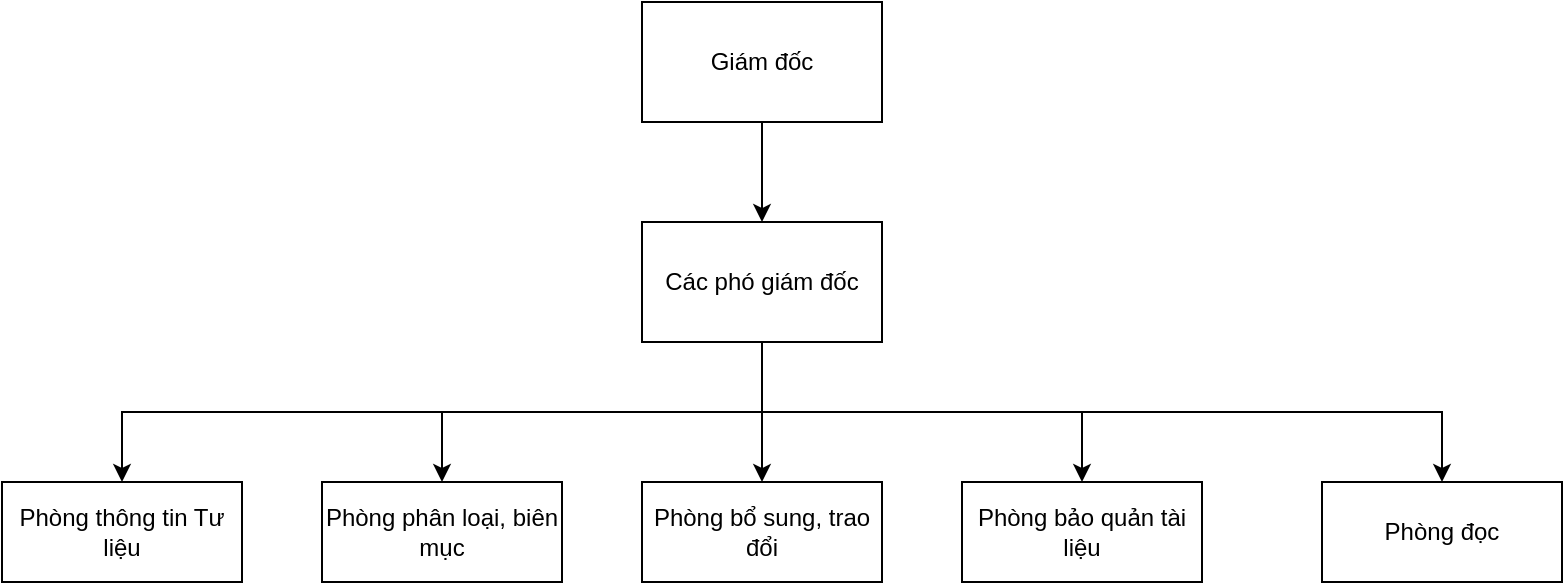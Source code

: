 <mxfile version="20.1.1" type="device" pages="3"><diagram id="Ts3r1tvRVGLG5C5aKlhz" name="Page-1"><mxGraphModel dx="2105" dy="547" grid="1" gridSize="10" guides="1" tooltips="1" connect="1" arrows="1" fold="1" page="1" pageScale="1" pageWidth="827" pageHeight="1169" math="0" shadow="0"><root><mxCell id="0"/><mxCell id="1" parent="0"/><mxCell id="5I4jAYNCvmu2HPl_f22G-3" style="edgeStyle=orthogonalEdgeStyle;rounded=0;orthogonalLoop=1;jettySize=auto;html=1;exitX=0.5;exitY=1;exitDx=0;exitDy=0;entryX=0.5;entryY=0;entryDx=0;entryDy=0;" parent="1" source="5I4jAYNCvmu2HPl_f22G-1" target="5I4jAYNCvmu2HPl_f22G-2" edge="1"><mxGeometry relative="1" as="geometry"/></mxCell><mxCell id="5I4jAYNCvmu2HPl_f22G-1" value="Giám đốc" style="rounded=0;whiteSpace=wrap;html=1;" parent="1" vertex="1"><mxGeometry x="200" y="30" width="120" height="60" as="geometry"/></mxCell><mxCell id="5I4jAYNCvmu2HPl_f22G-5" style="edgeStyle=orthogonalEdgeStyle;rounded=0;orthogonalLoop=1;jettySize=auto;html=1;exitX=0.5;exitY=1;exitDx=0;exitDy=0;entryX=0.5;entryY=0;entryDx=0;entryDy=0;" parent="1" source="5I4jAYNCvmu2HPl_f22G-2" target="5I4jAYNCvmu2HPl_f22G-4" edge="1"><mxGeometry relative="1" as="geometry"/></mxCell><mxCell id="5I4jAYNCvmu2HPl_f22G-7" style="edgeStyle=orthogonalEdgeStyle;rounded=0;orthogonalLoop=1;jettySize=auto;html=1;exitX=0.5;exitY=1;exitDx=0;exitDy=0;entryX=0.5;entryY=0;entryDx=0;entryDy=0;" parent="1" source="5I4jAYNCvmu2HPl_f22G-2" target="5I4jAYNCvmu2HPl_f22G-6" edge="1"><mxGeometry relative="1" as="geometry"/></mxCell><mxCell id="5I4jAYNCvmu2HPl_f22G-9" style="edgeStyle=orthogonalEdgeStyle;rounded=0;orthogonalLoop=1;jettySize=auto;html=1;exitX=0.5;exitY=1;exitDx=0;exitDy=0;entryX=0.5;entryY=0;entryDx=0;entryDy=0;" parent="1" source="5I4jAYNCvmu2HPl_f22G-2" target="5I4jAYNCvmu2HPl_f22G-8" edge="1"><mxGeometry relative="1" as="geometry"/></mxCell><mxCell id="5I4jAYNCvmu2HPl_f22G-11" style="edgeStyle=orthogonalEdgeStyle;rounded=0;orthogonalLoop=1;jettySize=auto;html=1;exitX=0.5;exitY=1;exitDx=0;exitDy=0;" parent="1" source="5I4jAYNCvmu2HPl_f22G-2" target="5I4jAYNCvmu2HPl_f22G-10" edge="1"><mxGeometry relative="1" as="geometry"/></mxCell><mxCell id="5I4jAYNCvmu2HPl_f22G-13" style="edgeStyle=orthogonalEdgeStyle;rounded=0;orthogonalLoop=1;jettySize=auto;html=1;exitX=0.5;exitY=1;exitDx=0;exitDy=0;entryX=0.5;entryY=0;entryDx=0;entryDy=0;" parent="1" source="5I4jAYNCvmu2HPl_f22G-2" target="5I4jAYNCvmu2HPl_f22G-12" edge="1"><mxGeometry relative="1" as="geometry"/></mxCell><mxCell id="5I4jAYNCvmu2HPl_f22G-2" value="Các phó giám đốc" style="rounded=0;whiteSpace=wrap;html=1;" parent="1" vertex="1"><mxGeometry x="200" y="140" width="120" height="60" as="geometry"/></mxCell><mxCell id="5I4jAYNCvmu2HPl_f22G-4" value="Phòng bổ sung, trao đổi" style="rounded=0;whiteSpace=wrap;html=1;" parent="1" vertex="1"><mxGeometry x="200" y="270" width="120" height="50" as="geometry"/></mxCell><mxCell id="5I4jAYNCvmu2HPl_f22G-6" value="Phòng phân loại, biên mục" style="rounded=0;whiteSpace=wrap;html=1;" parent="1" vertex="1"><mxGeometry x="40" y="270" width="120" height="50" as="geometry"/></mxCell><mxCell id="5I4jAYNCvmu2HPl_f22G-8" value="Phòng bảo quản tài liệu" style="rounded=0;whiteSpace=wrap;html=1;" parent="1" vertex="1"><mxGeometry x="360" y="270" width="120" height="50" as="geometry"/></mxCell><mxCell id="5I4jAYNCvmu2HPl_f22G-10" value="Phòng đọc" style="rounded=0;whiteSpace=wrap;html=1;" parent="1" vertex="1"><mxGeometry x="540" y="270" width="120" height="50" as="geometry"/></mxCell><mxCell id="5I4jAYNCvmu2HPl_f22G-12" value="Phòng thông tin Tư liệu" style="rounded=0;whiteSpace=wrap;html=1;" parent="1" vertex="1"><mxGeometry x="-120" y="270" width="120" height="50" as="geometry"/></mxCell></root></mxGraphModel></diagram><diagram id="ol0KUnN1MWiw4LkCQfdh" name="Page-2"><mxGraphModel dx="2212" dy="-534" grid="1" gridSize="10" guides="1" tooltips="1" connect="1" arrows="1" fold="1" page="1" pageScale="1" pageWidth="827" pageHeight="1169" math="0" shadow="0"><root><mxCell id="0"/><mxCell id="1" parent="0"/><mxCell id="5QFdK4AI_RgikwZhm5Co-1" value="" style="swimlane;startSize=0;fontSize=24;strokeColor=#3399FF;shadow=1;" parent="1" vertex="1"><mxGeometry x="-616" y="1250" width="2900" height="1770" as="geometry"><mxRectangle x="-616" y="1250" width="50" height="40" as="alternateBounds"/></mxGeometry></mxCell><mxCell id="5QFdK4AI_RgikwZhm5Co-2" value="&lt;font style=&quot;font-size: 24px;&quot;&gt;Từ sơ đồ Sequence suy ra các unit cần cho chức năng Nhập phiếu nhập là&lt;/font&gt;" style="text;html=1;strokeColor=none;fillColor=none;align=center;verticalAlign=middle;whiteSpace=wrap;rounded=0;fontSize=9;" parent="5QFdK4AI_RgikwZhm5Co-1" vertex="1"><mxGeometry x="1540" y="80" width="825" height="30" as="geometry"/></mxCell><mxCell id="5QFdK4AI_RgikwZhm5Co-3" value="" style="shape=table;startSize=0;container=1;collapsible=0;childLayout=tableLayout;fontSize=10;" parent="5QFdK4AI_RgikwZhm5Co-1" vertex="1"><mxGeometry x="1655" y="160" width="639.5" height="420" as="geometry"/></mxCell><mxCell id="5QFdK4AI_RgikwZhm5Co-4" value="" style="shape=tableRow;horizontal=0;startSize=0;swimlaneHead=0;swimlaneBody=0;top=0;left=0;bottom=0;right=0;collapsible=0;dropTarget=0;fillColor=none;points=[[0,0.5],[1,0.5]];portConstraint=eastwest;fontSize=10;" parent="5QFdK4AI_RgikwZhm5Co-3" vertex="1"><mxGeometry width="639.5" height="30" as="geometry"/></mxCell><mxCell id="5QFdK4AI_RgikwZhm5Co-5" value="STT" style="shape=partialRectangle;html=1;whiteSpace=wrap;connectable=0;overflow=hidden;fillColor=none;top=0;left=0;bottom=0;right=0;pointerEvents=1;fontSize=10;" parent="5QFdK4AI_RgikwZhm5Co-4" vertex="1"><mxGeometry width="60" height="30" as="geometry"><mxRectangle width="60" height="30" as="alternateBounds"/></mxGeometry></mxCell><mxCell id="5QFdK4AI_RgikwZhm5Co-6" value="Class" style="shape=partialRectangle;html=1;whiteSpace=wrap;connectable=0;overflow=hidden;fillColor=none;top=0;left=0;bottom=0;right=0;pointerEvents=1;fontSize=10;" parent="5QFdK4AI_RgikwZhm5Co-4" vertex="1"><mxGeometry x="60" width="110" height="30" as="geometry"><mxRectangle width="110" height="30" as="alternateBounds"/></mxGeometry></mxCell><mxCell id="5QFdK4AI_RgikwZhm5Co-7" value="Method (Unit)" style="shape=partialRectangle;html=1;whiteSpace=wrap;connectable=0;overflow=hidden;fillColor=none;top=0;left=0;bottom=0;right=0;pointerEvents=1;fontSize=10;" parent="5QFdK4AI_RgikwZhm5Co-4" vertex="1"><mxGeometry x="170" width="231" height="30" as="geometry"><mxRectangle width="231" height="30" as="alternateBounds"/></mxGeometry></mxCell><mxCell id="5QFdK4AI_RgikwZhm5Co-8" value="Input" style="shape=partialRectangle;html=1;whiteSpace=wrap;connectable=0;overflow=hidden;fillColor=none;top=0;left=0;bottom=0;right=0;pointerEvents=1;fontSize=10;" parent="5QFdK4AI_RgikwZhm5Co-4" vertex="1"><mxGeometry x="401" width="109" height="30" as="geometry"><mxRectangle width="109" height="30" as="alternateBounds"/></mxGeometry></mxCell><mxCell id="5QFdK4AI_RgikwZhm5Co-9" value="Output" style="shape=partialRectangle;html=1;whiteSpace=wrap;connectable=0;overflow=hidden;fillColor=none;top=0;left=0;bottom=0;right=0;pointerEvents=1;fontSize=10;" parent="5QFdK4AI_RgikwZhm5Co-4" vertex="1"><mxGeometry x="510" width="130" height="30" as="geometry"><mxRectangle width="130" height="30" as="alternateBounds"/></mxGeometry></mxCell><mxCell id="5QFdK4AI_RgikwZhm5Co-10" value="" style="shape=tableRow;horizontal=0;startSize=0;swimlaneHead=0;swimlaneBody=0;top=0;left=0;bottom=0;right=0;collapsible=0;dropTarget=0;fillColor=none;points=[[0,0.5],[1,0.5]];portConstraint=eastwest;fontSize=10;" parent="5QFdK4AI_RgikwZhm5Co-3" vertex="1"><mxGeometry y="30" width="639.5" height="70" as="geometry"/></mxCell><mxCell id="5QFdK4AI_RgikwZhm5Co-11" value="1" style="shape=partialRectangle;html=1;whiteSpace=wrap;connectable=0;overflow=hidden;fillColor=none;top=0;left=0;bottom=0;right=0;pointerEvents=1;fontSize=10;" parent="5QFdK4AI_RgikwZhm5Co-10" vertex="1"><mxGeometry width="60" height="70" as="geometry"><mxRectangle width="60" height="70" as="alternateBounds"/></mxGeometry></mxCell><mxCell id="5QFdK4AI_RgikwZhm5Co-12" value="vPhieuNhapKho" style="shape=partialRectangle;html=1;whiteSpace=wrap;connectable=0;overflow=hidden;fillColor=none;top=0;left=0;bottom=0;right=0;pointerEvents=1;fontSize=10;" parent="5QFdK4AI_RgikwZhm5Co-10" vertex="1"><mxGeometry x="60" width="110" height="70" as="geometry"><mxRectangle width="110" height="70" as="alternateBounds"/></mxGeometry></mxCell><mxCell id="5QFdK4AI_RgikwZhm5Co-13" value="NhapPhieu()" style="shape=partialRectangle;html=1;whiteSpace=wrap;connectable=0;overflow=hidden;fillColor=none;top=0;left=0;bottom=0;right=0;pointerEvents=1;fontSize=10;" parent="5QFdK4AI_RgikwZhm5Co-10" vertex="1"><mxGeometry x="170" width="231" height="70" as="geometry"><mxRectangle width="231" height="70" as="alternateBounds"/></mxGeometry></mxCell><mxCell id="5QFdK4AI_RgikwZhm5Co-14" value="&lt;span style=&quot;font-size: 9px;&quot;&gt;Mã PN, Tên sách, Số lượng, Ngày Nhập, Mã NV, Đơn giá&lt;/span&gt;" style="shape=partialRectangle;html=1;whiteSpace=wrap;connectable=0;overflow=hidden;fillColor=none;top=0;left=0;bottom=0;right=0;pointerEvents=1;fontSize=10;" parent="5QFdK4AI_RgikwZhm5Co-10" vertex="1"><mxGeometry x="401" width="109" height="70" as="geometry"><mxRectangle width="109" height="70" as="alternateBounds"/></mxGeometry></mxCell><mxCell id="5QFdK4AI_RgikwZhm5Co-15" value="Dữ liệu phiếu nhập được nhập thông qua unit" style="shape=partialRectangle;html=1;whiteSpace=wrap;connectable=0;overflow=hidden;fillColor=none;top=0;left=0;bottom=0;right=0;pointerEvents=1;fontSize=10;" parent="5QFdK4AI_RgikwZhm5Co-10" vertex="1"><mxGeometry x="510" width="130" height="70" as="geometry"><mxRectangle width="130" height="70" as="alternateBounds"/></mxGeometry></mxCell><mxCell id="5QFdK4AI_RgikwZhm5Co-16" value="" style="shape=tableRow;horizontal=0;startSize=0;swimlaneHead=0;swimlaneBody=0;top=0;left=0;bottom=0;right=0;collapsible=0;dropTarget=0;fillColor=none;points=[[0,0.5],[1,0.5]];portConstraint=eastwest;fontSize=10;" parent="5QFdK4AI_RgikwZhm5Co-3" vertex="1"><mxGeometry y="100" width="639.5" height="80" as="geometry"/></mxCell><mxCell id="5QFdK4AI_RgikwZhm5Co-17" value="" style="shape=partialRectangle;html=1;whiteSpace=wrap;connectable=0;overflow=hidden;fillColor=none;top=0;left=0;bottom=0;right=0;pointerEvents=1;fontSize=10;" parent="5QFdK4AI_RgikwZhm5Co-16" vertex="1"><mxGeometry width="60" height="80" as="geometry"><mxRectangle width="60" height="80" as="alternateBounds"/></mxGeometry></mxCell><mxCell id="5QFdK4AI_RgikwZhm5Co-18" value="" style="shape=partialRectangle;html=1;whiteSpace=wrap;connectable=0;overflow=hidden;fillColor=none;top=0;left=0;bottom=0;right=0;pointerEvents=1;fontSize=10;" parent="5QFdK4AI_RgikwZhm5Co-16" vertex="1"><mxGeometry x="60" width="110" height="80" as="geometry"><mxRectangle width="110" height="80" as="alternateBounds"/></mxGeometry></mxCell><mxCell id="5QFdK4AI_RgikwZhm5Co-19" value="LoadPhieuNhap()" style="shape=partialRectangle;html=1;whiteSpace=wrap;connectable=0;overflow=hidden;fillColor=none;top=0;left=0;bottom=0;right=0;pointerEvents=1;fontSize=10;" parent="5QFdK4AI_RgikwZhm5Co-16" vertex="1"><mxGeometry x="170" width="231" height="80" as="geometry"><mxRectangle width="231" height="80" as="alternateBounds"/></mxGeometry></mxCell><mxCell id="5QFdK4AI_RgikwZhm5Co-20" value="Dữ liệu phiếu nhập từ Database" style="shape=partialRectangle;html=1;whiteSpace=wrap;connectable=0;overflow=hidden;fillColor=none;top=0;left=0;bottom=0;right=0;pointerEvents=1;fontSize=10;" parent="5QFdK4AI_RgikwZhm5Co-16" vertex="1"><mxGeometry x="401" width="109" height="80" as="geometry"><mxRectangle width="109" height="80" as="alternateBounds"/></mxGeometry></mxCell><mxCell id="5QFdK4AI_RgikwZhm5Co-21" value="Phiếu nhập" style="shape=partialRectangle;html=1;whiteSpace=wrap;connectable=0;overflow=hidden;fillColor=none;top=0;left=0;bottom=0;right=0;pointerEvents=1;fontSize=10;" parent="5QFdK4AI_RgikwZhm5Co-16" vertex="1"><mxGeometry x="510" width="130" height="80" as="geometry"><mxRectangle width="130" height="80" as="alternateBounds"/></mxGeometry></mxCell><mxCell id="5QFdK4AI_RgikwZhm5Co-22" value="" style="shape=tableRow;horizontal=0;startSize=0;swimlaneHead=0;swimlaneBody=0;top=0;left=0;bottom=0;right=0;collapsible=0;dropTarget=0;fillColor=none;points=[[0,0.5],[1,0.5]];portConstraint=eastwest;fontSize=10;" parent="5QFdK4AI_RgikwZhm5Co-3" vertex="1"><mxGeometry y="180" width="639.5" height="80" as="geometry"/></mxCell><mxCell id="5QFdK4AI_RgikwZhm5Co-23" value="2" style="shape=partialRectangle;html=1;whiteSpace=wrap;connectable=0;overflow=hidden;fillColor=none;top=0;left=0;bottom=0;right=0;pointerEvents=1;fontSize=10;" parent="5QFdK4AI_RgikwZhm5Co-22" vertex="1"><mxGeometry width="60" height="80" as="geometry"><mxRectangle width="60" height="80" as="alternateBounds"/></mxGeometry></mxCell><mxCell id="5QFdK4AI_RgikwZhm5Co-24" value="&lt;span style=&quot;font-size: 10px;&quot;&gt;cCheckPhieuNhap&lt;/span&gt;" style="shape=partialRectangle;html=1;whiteSpace=wrap;connectable=0;overflow=hidden;fillColor=none;top=0;left=0;bottom=0;right=0;pointerEvents=1;fontSize=10;" parent="5QFdK4AI_RgikwZhm5Co-22" vertex="1"><mxGeometry x="60" width="110" height="80" as="geometry"><mxRectangle width="110" height="80" as="alternateBounds"/></mxGeometry></mxCell><mxCell id="5QFdK4AI_RgikwZhm5Co-25" value="&lt;span style=&quot;font-size: 10px;&quot;&gt;KiemTraPhieuNhap(Mã PN, Số lượng, Ngày Nhập, Mã NV)&lt;/span&gt;" style="shape=partialRectangle;html=1;whiteSpace=wrap;connectable=0;overflow=hidden;fillColor=none;top=0;left=0;bottom=0;right=0;pointerEvents=1;fontSize=10;" parent="5QFdK4AI_RgikwZhm5Co-22" vertex="1"><mxGeometry x="170" width="231" height="80" as="geometry"><mxRectangle width="231" height="80" as="alternateBounds"/></mxGeometry></mxCell><mxCell id="5QFdK4AI_RgikwZhm5Co-26" value="Mã PN, Số lượng, Ngày Nhập, Mã NV" style="shape=partialRectangle;html=1;whiteSpace=wrap;connectable=0;overflow=hidden;fillColor=none;top=0;left=0;bottom=0;right=0;pointerEvents=1;fontSize=10;" parent="5QFdK4AI_RgikwZhm5Co-22" vertex="1"><mxGeometry x="401" width="109" height="80" as="geometry"><mxRectangle width="109" height="80" as="alternateBounds"/></mxGeometry></mxCell><mxCell id="5QFdK4AI_RgikwZhm5Co-27" value="Không vi phạm: tiếp tục chạy&lt;br&gt;Nếu vi phạm: Báo lỗi nếu 1 trong số các Input vi phạm như trong mô tả&amp;nbsp;" style="shape=partialRectangle;html=1;whiteSpace=wrap;connectable=0;overflow=hidden;fillColor=none;top=0;left=0;bottom=0;right=0;pointerEvents=1;fontSize=10;" parent="5QFdK4AI_RgikwZhm5Co-22" vertex="1"><mxGeometry x="510" width="130" height="80" as="geometry"><mxRectangle width="130" height="80" as="alternateBounds"/></mxGeometry></mxCell><mxCell id="5QFdK4AI_RgikwZhm5Co-28" value="" style="shape=tableRow;horizontal=0;startSize=0;swimlaneHead=0;swimlaneBody=0;top=0;left=0;bottom=0;right=0;collapsible=0;dropTarget=0;fillColor=none;points=[[0,0.5],[1,0.5]];portConstraint=eastwest;fontSize=10;" parent="5QFdK4AI_RgikwZhm5Co-3" vertex="1"><mxGeometry y="260" width="639.5" height="80" as="geometry"/></mxCell><mxCell id="5QFdK4AI_RgikwZhm5Co-29" value="3" style="shape=partialRectangle;html=1;whiteSpace=wrap;connectable=0;overflow=hidden;fillColor=none;top=0;left=0;bottom=0;right=0;pointerEvents=1;fontSize=10;" parent="5QFdK4AI_RgikwZhm5Co-28" vertex="1"><mxGeometry width="60" height="80" as="geometry"><mxRectangle width="60" height="80" as="alternateBounds"/></mxGeometry></mxCell><mxCell id="5QFdK4AI_RgikwZhm5Co-30" value="&lt;span style=&quot;font-size: 10px;&quot;&gt;mPhieuNhapKho&lt;/span&gt;" style="shape=partialRectangle;html=1;whiteSpace=wrap;connectable=0;overflow=hidden;fillColor=none;top=0;left=0;bottom=0;right=0;pointerEvents=1;fontSize=10;" parent="5QFdK4AI_RgikwZhm5Co-28" vertex="1"><mxGeometry x="60" width="110" height="80" as="geometry"><mxRectangle width="110" height="80" as="alternateBounds"/></mxGeometry></mxCell><mxCell id="5QFdK4AI_RgikwZhm5Co-31" value="&lt;span style=&quot;font-size: 10px;&quot;&gt;setPhieuNhapKho(MaPN, TenSach, SoLuong, NgayNhap, MaNV, DonGia): object&lt;/span&gt;" style="shape=partialRectangle;html=1;whiteSpace=wrap;connectable=0;overflow=hidden;fillColor=none;top=0;left=0;bottom=0;right=0;pointerEvents=1;fontSize=10;" parent="5QFdK4AI_RgikwZhm5Co-28" vertex="1"><mxGeometry x="170" width="231" height="80" as="geometry"><mxRectangle width="231" height="80" as="alternateBounds"/></mxGeometry></mxCell><mxCell id="5QFdK4AI_RgikwZhm5Co-32" value="MaPN, TenSach, SoLuong, NgayNhap, MaNV, DonGia" style="shape=partialRectangle;html=1;whiteSpace=wrap;connectable=0;overflow=hidden;fillColor=none;top=0;left=0;bottom=0;right=0;pointerEvents=1;fontSize=10;" parent="5QFdK4AI_RgikwZhm5Co-28" vertex="1"><mxGeometry x="401" width="109" height="80" as="geometry"><mxRectangle width="109" height="80" as="alternateBounds"/></mxGeometry></mxCell><mxCell id="5QFdK4AI_RgikwZhm5Co-33" value="object setPhieuNhapKho" style="shape=partialRectangle;html=1;whiteSpace=wrap;connectable=0;overflow=hidden;fillColor=none;top=0;left=0;bottom=0;right=0;pointerEvents=1;fontSize=10;" parent="5QFdK4AI_RgikwZhm5Co-28" vertex="1"><mxGeometry x="510" width="130" height="80" as="geometry"><mxRectangle width="130" height="80" as="alternateBounds"/></mxGeometry></mxCell><mxCell id="5QFdK4AI_RgikwZhm5Co-34" value="" style="shape=tableRow;horizontal=0;startSize=0;swimlaneHead=0;swimlaneBody=0;top=0;left=0;bottom=0;right=0;collapsible=0;dropTarget=0;fillColor=none;points=[[0,0.5],[1,0.5]];portConstraint=eastwest;fontSize=10;" parent="5QFdK4AI_RgikwZhm5Co-3" vertex="1"><mxGeometry y="340" width="639.5" height="80" as="geometry"/></mxCell><mxCell id="5QFdK4AI_RgikwZhm5Co-35" value="4" style="shape=partialRectangle;html=1;whiteSpace=wrap;connectable=0;overflow=hidden;fillColor=none;top=0;left=0;bottom=0;right=0;pointerEvents=1;fontSize=10;" parent="5QFdK4AI_RgikwZhm5Co-34" vertex="1"><mxGeometry width="60" height="80" as="geometry"><mxRectangle width="60" height="80" as="alternateBounds"/></mxGeometry></mxCell><mxCell id="5QFdK4AI_RgikwZhm5Co-36" value="Database" style="shape=partialRectangle;html=1;whiteSpace=wrap;connectable=0;overflow=hidden;fillColor=none;top=0;left=0;bottom=0;right=0;pointerEvents=1;fontSize=10;" parent="5QFdK4AI_RgikwZhm5Co-34" vertex="1"><mxGeometry x="60" width="110" height="80" as="geometry"><mxRectangle width="110" height="80" as="alternateBounds"/></mxGeometry></mxCell><mxCell id="5QFdK4AI_RgikwZhm5Co-37" value="&lt;span style=&quot;font-size: 10px;&quot;&gt;&lt;span style=&quot;white-space: pre;&quot;&gt;&#9;&lt;/span&gt;spLapPhieuNhapKho (@MaPN, @TenSach, @SoLuong, @NgayNhap, @MaNV, DonGia)&lt;/span&gt;" style="shape=partialRectangle;html=1;whiteSpace=wrap;connectable=0;overflow=hidden;fillColor=none;top=0;left=0;bottom=0;right=0;pointerEvents=1;fontSize=10;" parent="5QFdK4AI_RgikwZhm5Co-34" vertex="1"><mxGeometry x="170" width="231" height="80" as="geometry"><mxRectangle width="231" height="80" as="alternateBounds"/></mxGeometry></mxCell><mxCell id="5QFdK4AI_RgikwZhm5Co-38" value="@MaPN, @TenSach, @SoLuong, @NgayNhap, @MaNV, @DonGia" style="shape=partialRectangle;html=1;whiteSpace=wrap;connectable=0;overflow=hidden;fillColor=none;top=0;left=0;bottom=0;right=0;pointerEvents=1;fontSize=10;" parent="5QFdK4AI_RgikwZhm5Co-34" vertex="1"><mxGeometry x="401" width="109" height="80" as="geometry"><mxRectangle width="109" height="80" as="alternateBounds"/></mxGeometry></mxCell><mxCell id="5QFdK4AI_RgikwZhm5Co-39" value="&#10;&lt;span style=&quot;color: rgb(0, 0, 0); font-family: Helvetica; font-size: 10px; font-style: normal; font-variant-ligatures: normal; font-variant-caps: normal; font-weight: 400; letter-spacing: normal; orphans: 2; text-align: center; text-indent: 0px; text-transform: none; widows: 2; word-spacing: 0px; -webkit-text-stroke-width: 0px; background-color: rgb(248, 249, 250); text-decoration-thickness: initial; text-decoration-style: initial; text-decoration-color: initial; float: none; display: inline !important;&quot;&gt;Dữ liệu phiếu nhập&lt;/span&gt;&#10;&#10;" style="shape=partialRectangle;html=1;whiteSpace=wrap;connectable=0;overflow=hidden;fillColor=none;top=0;left=0;bottom=0;right=0;pointerEvents=1;fontSize=10;" parent="5QFdK4AI_RgikwZhm5Co-34" vertex="1"><mxGeometry x="510" width="130" height="80" as="geometry"><mxRectangle width="130" height="80" as="alternateBounds"/></mxGeometry></mxCell><mxCell id="5QFdK4AI_RgikwZhm5Co-40" value="&lt;font style=&quot;font-size: 24px;&quot;&gt;Từng unit trên được thiết kế như sau:&amp;nbsp;&lt;/font&gt;" style="text;html=1;strokeColor=none;fillColor=none;align=center;verticalAlign=middle;whiteSpace=wrap;rounded=0;fontSize=9;" parent="5QFdK4AI_RgikwZhm5Co-1" vertex="1"><mxGeometry x="161" y="810" width="460" height="30" as="geometry"/></mxCell><mxCell id="5QFdK4AI_RgikwZhm5Co-41" value="&lt;h1&gt;&lt;font style=&quot;font-size: 12px;&quot;&gt;1) vPhieuNhapKho::NhapPhieu&lt;/font&gt;&lt;/h1&gt;&lt;div&gt;&lt;font size=&quot;3&quot;&gt;Mục đích:&amp;nbsp;&lt;span style=&quot;background-color: initial;&quot;&gt;Nhập dữ liệu bao gồm&amp;nbsp;&lt;/span&gt;&lt;/font&gt;&lt;/div&gt;&lt;font size=&quot;3&quot;&gt;&lt;span style=&quot;text-align: center;&quot;&gt;Mã PN, Tên sách, Số lượng, Ngày Nhập, Mã NV, Đơn giá vào Bảng Phiếu nhập trong Database.&lt;br&gt;&lt;br&gt;Input:&amp;nbsp;&lt;/span&gt;&lt;span style=&quot;text-align: center;&quot;&gt;Mã PN, Tên sách, Số lượng, Ngày Nhập, Mã NV, Đơn giá&lt;br&gt;&lt;/span&gt;&lt;span style=&quot;text-align: center;&quot;&gt;Output:&amp;nbsp;&lt;/span&gt;&lt;span style=&quot;text-align: center;&quot;&gt;Dữ liệu phiếu nhập được nhập thông qua unit&lt;br&gt;&lt;/span&gt;&lt;/font&gt;&lt;span style=&quot;text-align: center;&quot;&gt;&lt;font size=&quot;3&quot;&gt;Xử lý:&amp;nbsp;&lt;/font&gt;&lt;br&gt;&lt;/span&gt;" style="text;html=1;strokeColor=none;fillColor=none;spacing=5;spacingTop=-20;whiteSpace=wrap;overflow=hidden;rounded=0;fontSize=10;" parent="5QFdK4AI_RgikwZhm5Co-1" vertex="1"><mxGeometry x="159" y="850" width="531" height="180" as="geometry"/></mxCell><mxCell id="5QFdK4AI_RgikwZhm5Co-42" value="" style="endArrow=none;dashed=1;html=1;dashPattern=1 3;strokeWidth=2;rounded=0;" parent="5QFdK4AI_RgikwZhm5Co-1" edge="1"><mxGeometry width="50" height="50" relative="1" as="geometry"><mxPoint x="206" y="710" as="sourcePoint"/><mxPoint x="206" y="240" as="targetPoint"/></mxGeometry></mxCell><mxCell id="5QFdK4AI_RgikwZhm5Co-43" value="Actor" style="shape=umlActor;verticalLabelPosition=bottom;verticalAlign=top;html=1;outlineConnect=0;" parent="5QFdK4AI_RgikwZhm5Co-1" vertex="1"><mxGeometry x="190" y="140" width="30" height="60" as="geometry"/></mxCell><mxCell id="5QFdK4AI_RgikwZhm5Co-44" value="vPhieuNhapKho" style="text;html=1;strokeColor=none;fillColor=none;align=center;verticalAlign=middle;whiteSpace=wrap;rounded=0;" parent="5QFdK4AI_RgikwZhm5Co-1" vertex="1"><mxGeometry x="416" y="200" width="60" height="30" as="geometry"/></mxCell><mxCell id="5QFdK4AI_RgikwZhm5Co-45" value="" style="endArrow=none;dashed=1;html=1;dashPattern=1 3;strokeWidth=2;rounded=0;startArrow=none;" parent="5QFdK4AI_RgikwZhm5Co-1" source="5QFdK4AI_RgikwZhm5Co-52" edge="1"><mxGeometry width="50" height="50" relative="1" as="geometry"><mxPoint x="445.5" y="710" as="sourcePoint"/><mxPoint x="445.5" y="240" as="targetPoint"/></mxGeometry></mxCell><mxCell id="5QFdK4AI_RgikwZhm5Co-46" value="cCheckPhieuNhap" style="text;html=1;strokeColor=none;fillColor=none;align=center;verticalAlign=middle;whiteSpace=wrap;rounded=0;" parent="5QFdK4AI_RgikwZhm5Co-1" vertex="1"><mxGeometry x="626" y="200" width="60" height="30" as="geometry"/></mxCell><mxCell id="5QFdK4AI_RgikwZhm5Co-47" value="" style="endArrow=none;dashed=1;html=1;dashPattern=1 3;strokeWidth=2;rounded=0;startArrow=none;" parent="5QFdK4AI_RgikwZhm5Co-1" source="5QFdK4AI_RgikwZhm5Co-55" edge="1"><mxGeometry width="50" height="50" relative="1" as="geometry"><mxPoint x="646" y="710" as="sourcePoint"/><mxPoint x="646" y="240" as="targetPoint"/></mxGeometry></mxCell><mxCell id="5QFdK4AI_RgikwZhm5Co-48" value="mPhieuNhapKho" style="text;html=1;strokeColor=none;fillColor=none;align=center;verticalAlign=middle;whiteSpace=wrap;rounded=0;" parent="5QFdK4AI_RgikwZhm5Co-1" vertex="1"><mxGeometry x="856" y="200" width="60" height="30" as="geometry"/></mxCell><mxCell id="5QFdK4AI_RgikwZhm5Co-49" value="" style="endArrow=none;dashed=1;html=1;dashPattern=1 3;strokeWidth=2;rounded=0;startArrow=none;" parent="5QFdK4AI_RgikwZhm5Co-1" source="5QFdK4AI_RgikwZhm5Co-58" edge="1"><mxGeometry width="50" height="50" relative="1" as="geometry"><mxPoint x="885.5" y="705" as="sourcePoint"/><mxPoint x="885.5" y="235" as="targetPoint"/></mxGeometry></mxCell><mxCell id="5QFdK4AI_RgikwZhm5Co-50" value="" style="endArrow=classic;html=1;rounded=0;" parent="5QFdK4AI_RgikwZhm5Co-1" edge="1"><mxGeometry width="50" height="50" relative="1" as="geometry"><mxPoint x="206" y="320" as="sourcePoint"/><mxPoint x="436" y="320" as="targetPoint"/></mxGeometry></mxCell><mxCell id="5QFdK4AI_RgikwZhm5Co-51" value="&lt;font style=&quot;font-size: 9px;&quot;&gt;Nhập Mã PN, Tên sách, Số lượng, Ngày Nhập, Mã NV, Đơn giá&lt;br&gt;&lt;/font&gt;" style="text;html=1;strokeColor=none;fillColor=none;align=center;verticalAlign=middle;whiteSpace=wrap;rounded=0;" parent="5QFdK4AI_RgikwZhm5Co-1" vertex="1"><mxGeometry x="220" y="287.5" width="210" height="30" as="geometry"/></mxCell><mxCell id="5QFdK4AI_RgikwZhm5Co-52" value="" style="rounded=1;whiteSpace=wrap;html=1;strokeWidth=2;fillWeight=4;hachureGap=8;hachureAngle=45;fillColor=#1ba1e2;sketch=1;rotation=90;" parent="5QFdK4AI_RgikwZhm5Co-1" vertex="1"><mxGeometry x="403.5" y="317.5" width="85" height="10" as="geometry"/></mxCell><mxCell id="5QFdK4AI_RgikwZhm5Co-53" value="" style="endArrow=none;dashed=1;html=1;dashPattern=1 3;strokeWidth=2;rounded=0;startArrow=none;" parent="5QFdK4AI_RgikwZhm5Co-1" source="5QFdK4AI_RgikwZhm5Co-80" target="5QFdK4AI_RgikwZhm5Co-52" edge="1"><mxGeometry width="50" height="50" relative="1" as="geometry"><mxPoint x="446" y="470" as="sourcePoint"/><mxPoint x="445.5" y="240" as="targetPoint"/></mxGeometry></mxCell><mxCell id="5QFdK4AI_RgikwZhm5Co-54" style="edgeStyle=orthogonalEdgeStyle;rounded=0;orthogonalLoop=1;jettySize=auto;html=1;exitX=0;exitY=0.5;exitDx=0;exitDy=0;entryX=0.5;entryY=0;entryDx=0;entryDy=0;" parent="5QFdK4AI_RgikwZhm5Co-1" source="5QFdK4AI_RgikwZhm5Co-55" target="5QFdK4AI_RgikwZhm5Co-87" edge="1"><mxGeometry relative="1" as="geometry"><Array as="points"><mxPoint x="648" y="350"/><mxPoint x="690" y="350"/><mxPoint x="690" y="445"/></Array></mxGeometry></mxCell><mxCell id="5QFdK4AI_RgikwZhm5Co-55" value="" style="rounded=1;whiteSpace=wrap;html=1;strokeWidth=2;fillWeight=4;hachureGap=8;hachureAngle=45;fillColor=#1ba1e2;sketch=1;rotation=90;" parent="5QFdK4AI_RgikwZhm5Co-1" vertex="1"><mxGeometry x="472.75" y="493.25" width="351.5" height="10" as="geometry"/></mxCell><mxCell id="5QFdK4AI_RgikwZhm5Co-56" style="edgeStyle=orthogonalEdgeStyle;rounded=0;orthogonalLoop=1;jettySize=auto;html=1;exitX=0.75;exitY=0;exitDx=0;exitDy=0;entryX=0.061;entryY=1.091;entryDx=0;entryDy=0;entryPerimeter=0;fontSize=9;" parent="5QFdK4AI_RgikwZhm5Co-1" source="5QFdK4AI_RgikwZhm5Co-52" target="5QFdK4AI_RgikwZhm5Co-55" edge="1"><mxGeometry relative="1" as="geometry"/></mxCell><mxCell id="5QFdK4AI_RgikwZhm5Co-57" value="" style="endArrow=none;dashed=1;html=1;dashPattern=1 3;strokeWidth=2;rounded=0;" parent="5QFdK4AI_RgikwZhm5Co-1" target="5QFdK4AI_RgikwZhm5Co-55" edge="1"><mxGeometry width="50" height="50" relative="1" as="geometry"><mxPoint x="646" y="710" as="sourcePoint"/><mxPoint x="646" y="240" as="targetPoint"/></mxGeometry></mxCell><mxCell id="5QFdK4AI_RgikwZhm5Co-58" value="" style="rounded=1;whiteSpace=wrap;html=1;strokeWidth=2;fillWeight=4;hachureGap=8;hachureAngle=45;fillColor=#1ba1e2;sketch=1;rotation=90;" parent="5QFdK4AI_RgikwZhm5Co-1" vertex="1"><mxGeometry x="776" y="490" width="220" height="10" as="geometry"/></mxCell><mxCell id="5QFdK4AI_RgikwZhm5Co-59" style="edgeStyle=orthogonalEdgeStyle;rounded=0;orthogonalLoop=1;jettySize=auto;html=1;exitX=0.211;exitY=-0.021;exitDx=0;exitDy=0;entryX=0.053;entryY=1.02;entryDx=0;entryDy=0;entryPerimeter=0;fontSize=9;exitPerimeter=0;" parent="5QFdK4AI_RgikwZhm5Co-1" source="5QFdK4AI_RgikwZhm5Co-55" target="5QFdK4AI_RgikwZhm5Co-58" edge="1"><mxGeometry relative="1" as="geometry"/></mxCell><mxCell id="5QFdK4AI_RgikwZhm5Co-60" value="" style="endArrow=none;dashed=1;html=1;dashPattern=1 3;strokeWidth=2;rounded=0;" parent="5QFdK4AI_RgikwZhm5Co-1" target="5QFdK4AI_RgikwZhm5Co-58" edge="1"><mxGeometry width="50" height="50" relative="1" as="geometry"><mxPoint x="885.5" y="705" as="sourcePoint"/><mxPoint x="885.5" y="235" as="targetPoint"/></mxGeometry></mxCell><mxCell id="5QFdK4AI_RgikwZhm5Co-61" value="" style="strokeWidth=2;html=1;shape=mxgraph.flowchart.database;whiteSpace=wrap;fontSize=9;" parent="5QFdK4AI_RgikwZhm5Co-1" vertex="1"><mxGeometry x="1140" y="430" width="50" height="70" as="geometry"/></mxCell><mxCell id="5QFdK4AI_RgikwZhm5Co-62" style="edgeStyle=orthogonalEdgeStyle;rounded=0;orthogonalLoop=1;jettySize=auto;html=1;exitX=0.25;exitY=0;exitDx=0;exitDy=0;entryX=0;entryY=0.15;entryDx=0;entryDy=0;entryPerimeter=0;fontSize=9;" parent="5QFdK4AI_RgikwZhm5Co-1" source="5QFdK4AI_RgikwZhm5Co-58" target="5QFdK4AI_RgikwZhm5Co-61" edge="1"><mxGeometry relative="1" as="geometry"/></mxCell><mxCell id="5QFdK4AI_RgikwZhm5Co-63" value="" style="endArrow=block;dashed=1;endFill=0;endSize=12;html=1;rounded=0;fontSize=9;exitX=0;exitY=0.85;exitDx=0;exitDy=0;exitPerimeter=0;" parent="5QFdK4AI_RgikwZhm5Co-1" source="5QFdK4AI_RgikwZhm5Co-61" edge="1"><mxGeometry width="160" relative="1" as="geometry"><mxPoint x="796" y="450" as="sourcePoint"/><mxPoint x="886" y="490" as="targetPoint"/></mxGeometry></mxCell><mxCell id="5QFdK4AI_RgikwZhm5Co-64" value="" style="endArrow=none;dashed=1;html=1;dashPattern=1 3;strokeWidth=2;rounded=0;startArrow=none;" parent="5QFdK4AI_RgikwZhm5Co-1" source="5QFdK4AI_RgikwZhm5Co-74" edge="1"><mxGeometry width="50" height="50" relative="1" as="geometry"><mxPoint x="445.5" y="710" as="sourcePoint"/><mxPoint x="445.935" y="467.5" as="targetPoint"/></mxGeometry></mxCell><mxCell id="5QFdK4AI_RgikwZhm5Co-65" value="" style="endArrow=block;dashed=1;endFill=0;endSize=12;html=1;rounded=0;fontSize=9;exitX=0.391;exitY=0.993;exitDx=0;exitDy=0;exitPerimeter=0;entryX=0.5;entryY=0;entryDx=0;entryDy=0;" parent="5QFdK4AI_RgikwZhm5Co-1" edge="1"><mxGeometry width="160" relative="1" as="geometry"><mxPoint x="438.79" y="464.26" as="sourcePoint"/><mxPoint x="211.22" y="465.74" as="targetPoint"/></mxGeometry></mxCell><mxCell id="5QFdK4AI_RgikwZhm5Co-66" value="&lt;font style=&quot;font-size: 9px;&quot;&gt;1. NhapPhieu()&lt;/font&gt;" style="text;html=1;strokeColor=none;fillColor=none;align=center;verticalAlign=middle;whiteSpace=wrap;rounded=0;" parent="5QFdK4AI_RgikwZhm5Co-1" vertex="1"><mxGeometry x="350" y="250" width="100" height="30" as="geometry"/></mxCell><mxCell id="5QFdK4AI_RgikwZhm5Co-67" value="&lt;font size=&quot;1&quot;&gt;2. KiemTraPhieuNhap(Mã PN, Số lượng, Ngày Nhập, Mã NV)&lt;/font&gt;" style="text;html=1;strokeColor=none;fillColor=none;align=center;verticalAlign=middle;whiteSpace=wrap;rounded=0;" parent="5QFdK4AI_RgikwZhm5Co-1" vertex="1"><mxGeometry x="650" y="287.5" width="167.5" height="30" as="geometry"/></mxCell><mxCell id="5QFdK4AI_RgikwZhm5Co-69" value="&lt;font size=&quot;1&quot;&gt;3. setPhieuNhapKho(MaPN, TenSach, SoLuong, NgayNhap, MaNV, DonGia): object&lt;/font&gt;" style="text;html=1;strokeColor=none;fillColor=none;align=center;verticalAlign=middle;whiteSpace=wrap;rounded=0;" parent="5QFdK4AI_RgikwZhm5Co-1" vertex="1"><mxGeometry x="898.87" y="350" width="227.5" height="30" as="geometry"/></mxCell><mxCell id="5QFdK4AI_RgikwZhm5Co-70" value="&lt;font size=&quot;1&quot;&gt;4. spLapPhieuNhapKho (@MaPN, @TenSach, @SoLuong, @NgayNhap, @MaNV, DonGia)&lt;/font&gt;" style="text;html=1;strokeColor=none;fillColor=none;align=center;verticalAlign=middle;whiteSpace=wrap;rounded=0;" parent="5QFdK4AI_RgikwZhm5Co-1" vertex="1"><mxGeometry x="1176.25" y="410" width="227.5" height="30" as="geometry"/></mxCell><mxCell id="5QFdK4AI_RgikwZhm5Co-71" value="Record" style="text;html=1;strokeColor=none;fillColor=none;align=center;verticalAlign=middle;whiteSpace=wrap;rounded=0;fontSize=9;" parent="5QFdK4AI_RgikwZhm5Co-1" vertex="1"><mxGeometry x="982.62" y="463.25" width="60" height="30" as="geometry"/></mxCell><mxCell id="5QFdK4AI_RgikwZhm5Co-72" value="Nhập lại phiếu nhập" style="text;html=1;strokeColor=none;fillColor=none;align=center;verticalAlign=middle;whiteSpace=wrap;rounded=0;fontSize=9;" parent="5QFdK4AI_RgikwZhm5Co-1" vertex="1"><mxGeometry x="240" y="430" width="200" height="30" as="geometry"/></mxCell><mxCell id="5QFdK4AI_RgikwZhm5Co-73" value="" style="endArrow=block;dashed=1;endFill=0;endSize=12;html=1;rounded=0;fontSize=9;" parent="5QFdK4AI_RgikwZhm5Co-1" edge="1"><mxGeometry width="160" relative="1" as="geometry"><mxPoint x="442" y="620.5" as="sourcePoint"/><mxPoint x="208" y="620" as="targetPoint"/></mxGeometry></mxCell><mxCell id="5QFdK4AI_RgikwZhm5Co-74" value="" style="rounded=1;whiteSpace=wrap;html=1;strokeWidth=2;fillWeight=4;hachureGap=8;hachureAngle=45;fillColor=#1ba1e2;sketch=1;rotation=90;" parent="5QFdK4AI_RgikwZhm5Co-1" vertex="1"><mxGeometry x="400.87" y="587.38" width="90.25" height="10" as="geometry"/></mxCell><mxCell id="5QFdK4AI_RgikwZhm5Co-75" value="" style="endArrow=none;dashed=1;html=1;dashPattern=1 3;strokeWidth=2;rounded=0;" parent="5QFdK4AI_RgikwZhm5Co-1" target="5QFdK4AI_RgikwZhm5Co-74" edge="1"><mxGeometry width="50" height="50" relative="1" as="geometry"><mxPoint x="445.5" y="650" as="sourcePoint"/><mxPoint x="445.935" y="407.5" as="targetPoint"/><Array as="points"><mxPoint x="446" y="710"/></Array></mxGeometry></mxCell><mxCell id="5QFdK4AI_RgikwZhm5Co-76" value="&lt;font style=&quot;font-size: 9px;&quot;&gt;5. LoadPhieuNhap()&lt;/font&gt;" style="text;html=1;strokeColor=none;fillColor=none;align=center;verticalAlign=middle;whiteSpace=wrap;rounded=0;" parent="5QFdK4AI_RgikwZhm5Co-1" vertex="1"><mxGeometry x="450" y="530" width="100" height="30" as="geometry"/></mxCell><mxCell id="5QFdK4AI_RgikwZhm5Co-77" value="DatagridView Phiếu nhập" style="text;html=1;strokeColor=none;fillColor=none;align=center;verticalAlign=middle;whiteSpace=wrap;rounded=0;fontSize=9;" parent="5QFdK4AI_RgikwZhm5Co-1" vertex="1"><mxGeometry x="230" y="590" width="200" height="30" as="geometry"/></mxCell><mxCell id="5QFdK4AI_RgikwZhm5Co-78" value="" style="endArrow=block;dashed=1;endFill=0;endSize=12;html=1;rounded=0;fontSize=9;exitX=0.75;exitY=0;exitDx=0;exitDy=0;" parent="5QFdK4AI_RgikwZhm5Co-1" source="5QFdK4AI_RgikwZhm5Co-55" edge="1"><mxGeometry width="160" relative="1" as="geometry"><mxPoint x="650" y="660" as="sourcePoint"/><mxPoint x="446" y="586" as="targetPoint"/></mxGeometry></mxCell><mxCell id="5QFdK4AI_RgikwZhm5Co-79" value="Dữ liệu phiếu nhập từ database" style="text;html=1;strokeColor=none;fillColor=none;align=center;verticalAlign=middle;whiteSpace=wrap;rounded=0;fontSize=9;" parent="5QFdK4AI_RgikwZhm5Co-1" vertex="1"><mxGeometry x="681.25" y="550" width="186.25" height="30" as="geometry"/></mxCell><mxCell id="5QFdK4AI_RgikwZhm5Co-80" value="" style="rounded=1;whiteSpace=wrap;html=1;strokeWidth=2;fillWeight=4;hachureGap=8;hachureAngle=45;fillColor=#1ba1e2;sketch=1;rotation=90;" parent="5QFdK4AI_RgikwZhm5Co-1" vertex="1"><mxGeometry x="403.5" y="440" width="85" height="10" as="geometry"/></mxCell><mxCell id="5QFdK4AI_RgikwZhm5Co-81" style="edgeStyle=orthogonalEdgeStyle;rounded=0;orthogonalLoop=1;jettySize=auto;html=1;exitX=0.5;exitY=0;exitDx=0;exitDy=0;entryX=0.5;entryY=0;entryDx=0;entryDy=0;fontSize=9;" parent="5QFdK4AI_RgikwZhm5Co-1" source="5QFdK4AI_RgikwZhm5Co-52" target="5QFdK4AI_RgikwZhm5Co-80" edge="1"><mxGeometry relative="1" as="geometry"/></mxCell><mxCell id="5QFdK4AI_RgikwZhm5Co-82" value="" style="endArrow=none;dashed=1;html=1;dashPattern=1 3;strokeWidth=2;rounded=0;startArrow=none;" parent="5QFdK4AI_RgikwZhm5Co-1" target="5QFdK4AI_RgikwZhm5Co-80" edge="1"><mxGeometry width="50" height="50" relative="1" as="geometry"><mxPoint x="446" y="470" as="sourcePoint"/><mxPoint x="446" y="365" as="targetPoint"/></mxGeometry></mxCell><mxCell id="5QFdK4AI_RgikwZhm5Co-83" value="&lt;h1&gt;&lt;font style=&quot;font-size: 10px;&quot;&gt;3. vPhieuNhapKho::LoadPhieuNhap&lt;/font&gt;&lt;/h1&gt;&lt;div&gt;&lt;font size=&quot;3&quot; style=&quot;&quot;&gt;Mục đích:&amp;nbsp;&lt;/font&gt;&lt;/div&gt;&lt;font size=&quot;3&quot;&gt;&lt;font style=&quot;&quot;&gt;&lt;div style=&quot;text-align: left;&quot;&gt;&lt;span style=&quot;text-align: center; background-color: initial;&quot;&gt;Hiển thị phiếu nhập vừa nhập ra màn hình&lt;/span&gt;&lt;/div&gt;&lt;span style=&quot;text-align: center;&quot;&gt;&lt;br&gt;Input:&amp;nbsp;&lt;/span&gt;&lt;span style=&quot;text-align: center;&quot;&gt;Dữ liệu từ bảng Phiếu nhập trong Database&lt;br&gt;&lt;/span&gt;&lt;span style=&quot;text-align: center;&quot;&gt;Output:&amp;nbsp;&lt;/span&gt;&lt;/font&gt;&lt;span style=&quot;text-align: center;&quot;&gt;&lt;font style=&quot;&quot;&gt;Phiếu nhập vừa được lập&lt;/font&gt;&lt;/span&gt;&lt;span style=&quot;text-align: center;&quot;&gt;&lt;br&gt;&lt;/span&gt;&lt;/font&gt;&lt;span style=&quot;text-align: center;&quot;&gt;&lt;font size=&quot;3&quot;&gt;Xử lý:&amp;nbsp;&lt;/font&gt;&lt;br&gt;&lt;/span&gt;" style="text;html=1;strokeColor=none;fillColor=none;spacing=5;spacingTop=-20;whiteSpace=wrap;overflow=hidden;rounded=0;fontSize=10;" parent="5QFdK4AI_RgikwZhm5Co-1" vertex="1"><mxGeometry x="1480" y="850" width="390" height="160" as="geometry"/></mxCell><mxCell id="5QFdK4AI_RgikwZhm5Co-84" value="&lt;h1 style=&quot;&quot;&gt;&lt;font style=&quot;font-size: 10px;&quot;&gt;2. cCheckPhieuNhap::KiemTraPhieuNhap()&lt;/font&gt;&lt;/h1&gt;&lt;div style=&quot;font-size: 15px;&quot;&gt;&lt;font style=&quot;font-size: 15px;&quot;&gt;Mục đích:&amp;nbsp;&lt;/font&gt;&lt;/div&gt;&lt;font style=&quot;font-size: 15px;&quot;&gt;&lt;font style=&quot;font-size: 15px;&quot;&gt;&lt;div style=&quot;text-align: left; font-size: 15px;&quot;&gt;&lt;span style=&quot;text-align: center; background-color: initial; font-size: 15px;&quot;&gt;Kiểm tra các trường như Mã Phiếu nhập đã tồn tại chưa, Số lượng phải lớn hơn 0, ngày nhập không được bé hơn ngày hiện tại, Mã NV có tồn tại hay không.&lt;/span&gt;&lt;/div&gt;&lt;span style=&quot;text-align: center; font-size: 15px;&quot;&gt;&lt;br style=&quot;font-size: 15px;&quot;&gt;Input:&amp;nbsp;&lt;/span&gt;&lt;/font&gt;&lt;/font&gt;&lt;span style=&quot;text-align: center; font-size: 15px;&quot;&gt;Mã PN, Số lượng, Ngày Nhập, Mã NV&lt;/span&gt;&lt;font style=&quot;font-size: 15px;&quot;&gt;&lt;font style=&quot;font-size: 15px;&quot;&gt;&lt;span style=&quot;text-align: center; font-size: 15px;&quot;&gt;&lt;br style=&quot;font-size: 15px;&quot;&gt;&lt;/span&gt;&lt;span style=&quot;text-align: center; font-size: 15px;&quot;&gt;Output:&amp;nbsp;&lt;/span&gt;&lt;/font&gt;&lt;/font&gt;&lt;span style=&quot;text-align: center; font-size: 15px;&quot;&gt;Không vi phạm: tiếp tục chạy&lt;/span&gt;&lt;br style=&quot;text-align: center; font-size: 15px;&quot;&gt;&lt;span style=&quot;text-align: center; font-size: 15px;&quot;&gt;Nếu vi phạm: Báo lỗi nếu 1 trong số các Input vi phạm như trong mô tả&amp;nbsp;&lt;/span&gt;&lt;font style=&quot;font-size: 15px;&quot;&gt;&lt;span style=&quot;text-align: center; font-size: 15px;&quot;&gt;&lt;br style=&quot;font-size: 15px;&quot;&gt;&lt;/span&gt;&lt;/font&gt;&lt;span style=&quot;text-align: center; font-size: 15px;&quot;&gt;&lt;font style=&quot;font-size: 15px;&quot;&gt;Xử lý:&amp;nbsp;&lt;/font&gt;&lt;br style=&quot;font-size: 15px;&quot;&gt;&lt;/span&gt;" style="text;html=1;strokeColor=none;fillColor=none;spacing=5;spacingTop=-20;whiteSpace=wrap;overflow=hidden;rounded=0;fontSize=15;" parent="5QFdK4AI_RgikwZhm5Co-1" vertex="1"><mxGeometry x="840" y="830" width="520" height="260" as="geometry"/></mxCell><mxCell id="5QFdK4AI_RgikwZhm5Co-85" value="&lt;h1 style=&quot;&quot;&gt;&lt;font style=&quot;font-size: 15px;&quot;&gt;4. mPhieuNhapKho::setPhieuNhapKho&lt;/font&gt;&lt;/h1&gt;&lt;div style=&quot;&quot;&gt;&lt;font style=&quot;font-size: 15px;&quot;&gt;Mục đích:&amp;nbsp;&lt;/font&gt;&lt;/div&gt;&lt;font style=&quot;font-size: 15px;&quot;&gt;&lt;font style=&quot;font-size: 15px;&quot;&gt;&lt;font style=&quot;font-size: 15px;&quot;&gt;&lt;div style=&quot;text-align: left;&quot;&gt;&lt;span style=&quot;text-align: center; background-color: initial;&quot;&gt;Truyền dữ liệu từ trong Form Lập báo cáo vào trong Database&lt;/span&gt;&lt;/div&gt;&lt;span style=&quot;text-align: center;&quot;&gt;&lt;br style=&quot;&quot;&gt;Input:&amp;nbsp;&lt;/span&gt;&lt;/font&gt;&lt;/font&gt;&lt;font style=&quot;font-size: 15px;&quot;&gt;&lt;font style=&quot;font-size: 15px;&quot;&gt;&lt;span style=&quot;text-align: center;&quot;&gt;MaPN, TenSach, SoLuong, NgayNhap, MaNV, DonGia&lt;/span&gt;&lt;span style=&quot;text-align: center;&quot;&gt;&lt;br style=&quot;&quot;&gt;&lt;/span&gt;&lt;span style=&quot;text-align: center;&quot;&gt;Output:&amp;nbsp;&lt;/span&gt;&lt;/font&gt;&lt;/font&gt;&lt;font style=&quot;font-size: 15px;&quot;&gt;&lt;span style=&quot;text-align: center;&quot;&gt;object setPhieuNhapKho&lt;/span&gt;&lt;span style=&quot;text-align: center;&quot;&gt;&lt;br style=&quot;&quot;&gt;&lt;/span&gt;&lt;/font&gt;&lt;/font&gt;&lt;span style=&quot;text-align: center;&quot;&gt;&lt;font style=&quot;font-size: 15px;&quot;&gt;Xử lý:&amp;nbsp;&lt;/font&gt;&lt;br style=&quot;font-size: 15px;&quot;&gt;&lt;/span&gt;" style="text;html=1;strokeColor=none;fillColor=none;spacing=5;spacingTop=-20;whiteSpace=wrap;overflow=hidden;rounded=0;fontSize=15;" parent="5QFdK4AI_RgikwZhm5Co-1" vertex="1"><mxGeometry x="1975" y="850" width="390" height="220" as="geometry"/></mxCell><mxCell id="5QFdK4AI_RgikwZhm5Co-86" value="Các trường bị để trống" style="text;html=1;strokeColor=none;fillColor=none;align=center;verticalAlign=middle;whiteSpace=wrap;rounded=0;fontSize=9;" parent="5QFdK4AI_RgikwZhm5Co-1" vertex="1"><mxGeometry x="476" y="380" width="104" height="30" as="geometry"/></mxCell><mxCell id="5QFdK4AI_RgikwZhm5Co-87" value="" style="rounded=1;whiteSpace=wrap;html=1;strokeWidth=2;fillWeight=4;hachureGap=8;hachureAngle=45;fillColor=#1ba1e2;sketch=1;rotation=90;" parent="5QFdK4AI_RgikwZhm5Co-1" vertex="1"><mxGeometry x="601" y="440" width="85" height="10" as="geometry"/></mxCell><mxCell id="5QFdK4AI_RgikwZhm5Co-88" value="&lt;font style=&quot;font-size: 9px;&quot;&gt;Kiểm tra MaxPN, SL, NgayNhap, MaNV&lt;br&gt;&lt;/font&gt;" style="text;html=1;strokeColor=none;fillColor=none;align=center;verticalAlign=middle;whiteSpace=wrap;rounded=0;" parent="5QFdK4AI_RgikwZhm5Co-1" vertex="1"><mxGeometry x="472.75" y="307.5" width="170" height="30" as="geometry"/></mxCell><mxCell id="5QFdK4AI_RgikwZhm5Co-89" value="" style="endArrow=block;dashed=1;endFill=0;endSize=12;html=1;rounded=0;fontSize=9;entryX=0.5;entryY=0;entryDx=0;entryDy=0;" parent="5QFdK4AI_RgikwZhm5Co-1" edge="1"><mxGeometry width="160" relative="1" as="geometry"><mxPoint x="640" y="471" as="sourcePoint"/><mxPoint x="452.0" y="471.48" as="targetPoint"/></mxGeometry></mxCell><mxCell id="5QFdK4AI_RgikwZhm5Co-90" value="&lt;font size=&quot;1&quot;&gt;Mã PN, SL, NgayNhap, MaNV sai&lt;/font&gt;" style="text;html=1;strokeColor=none;fillColor=none;align=center;verticalAlign=middle;whiteSpace=wrap;rounded=0;" parent="5QFdK4AI_RgikwZhm5Co-1" vertex="1"><mxGeometry x="469.25" y="440" width="167.5" height="30" as="geometry"/></mxCell><mxCell id="5QFdK4AI_RgikwZhm5Co-91" value="&lt;font size=&quot;1&quot;&gt;Mã PN, SL, NgayNhap, MaNV đúng&lt;/font&gt;" style="text;html=1;strokeColor=none;fillColor=none;align=center;verticalAlign=middle;whiteSpace=wrap;rounded=0;" parent="5QFdK4AI_RgikwZhm5Co-1" vertex="1"><mxGeometry x="700" y="370" width="167.5" height="30" as="geometry"/></mxCell><mxCell id="5QFdK4AI_RgikwZhm5Co-92" value="&lt;font style=&quot;font-size: 9px;&quot;&gt;Mã PN, Tên sách, Số lượng, Ngày Nhập, Mã NV, Đơn giá&lt;br&gt;&lt;/font&gt;" style="text;html=1;strokeColor=none;fillColor=none;align=center;verticalAlign=middle;whiteSpace=wrap;rounded=0;" parent="5QFdK4AI_RgikwZhm5Co-1" vertex="1"><mxGeometry x="907.62" y="410" width="210" height="30" as="geometry"/></mxCell><mxCell id="5QFdK4AI_RgikwZhm5Co-93" value="Bấm button &quot;Lưu&quot;" style="text;html=1;strokeColor=none;fillColor=none;align=center;verticalAlign=middle;whiteSpace=wrap;rounded=0;fontSize=9;" parent="5QFdK4AI_RgikwZhm5Co-1" vertex="1"><mxGeometry x="225" y="327.5" width="200" height="20" as="geometry"/></mxCell><mxCell id="5QFdK4AI_RgikwZhm5Co-94" value="" style="endArrow=block;dashed=1;endFill=0;endSize=12;html=1;rounded=0;fontSize=9;" parent="5QFdK4AI_RgikwZhm5Co-1" edge="1"><mxGeometry width="160" relative="1" as="geometry"><mxPoint x="440" y="580.5" as="sourcePoint"/><mxPoint x="206" y="580" as="targetPoint"/></mxGeometry></mxCell><mxCell id="5QFdK4AI_RgikwZhm5Co-95" value="&lt;font style=&quot;font-size: 9px;&quot;&gt;Thông báo &quot;Tạo phiếu nhập thành công&quot;&lt;/font&gt;" style="text;html=1;strokeColor=none;fillColor=none;align=center;verticalAlign=middle;whiteSpace=wrap;rounded=0;" parent="5QFdK4AI_RgikwZhm5Co-1" vertex="1"><mxGeometry x="212" y="550" width="230" height="30" as="geometry"/></mxCell><mxCell id="5QFdK4AI_RgikwZhm5Co-96" value="" style="endArrow=block;dashed=1;endFill=0;endSize=12;html=1;rounded=0;fontSize=9;exitX=0.75;exitY=1;exitDx=0;exitDy=0;" parent="5QFdK4AI_RgikwZhm5Co-1" source="5QFdK4AI_RgikwZhm5Co-58" edge="1"><mxGeometry width="160" relative="1" as="geometry"><mxPoint x="1216" y="499.5" as="sourcePoint"/><mxPoint x="660" y="550" as="targetPoint"/></mxGeometry></mxCell><mxCell id="5QFdK4AI_RgikwZhm5Co-97" value="Cập nhật thông tin phiếu nhập vào View" style="text;html=1;strokeColor=none;fillColor=none;align=center;verticalAlign=middle;whiteSpace=wrap;rounded=0;fontSize=9;" parent="5QFdK4AI_RgikwZhm5Co-1" vertex="1"><mxGeometry x="476" y="590" width="130" height="30" as="geometry"/></mxCell><mxCell id="5QFdK4AI_RgikwZhm5Co-98" value="" style="ellipse;html=1;shape=startState;fillColor=#000000;strokeColor=#ff0000;fontSize=9;" parent="5QFdK4AI_RgikwZhm5Co-1" vertex="1"><mxGeometry x="206" y="1030" width="30" height="30" as="geometry"/></mxCell><mxCell id="5QFdK4AI_RgikwZhm5Co-99" value="" style="edgeStyle=orthogonalEdgeStyle;html=1;verticalAlign=bottom;endArrow=open;endSize=8;strokeColor=#ff0000;rounded=0;fontSize=9;entryX=0.5;entryY=0;entryDx=0;entryDy=0;" parent="5QFdK4AI_RgikwZhm5Co-1" source="5QFdK4AI_RgikwZhm5Co-98" target="5QFdK4AI_RgikwZhm5Co-101" edge="1"><mxGeometry relative="1" as="geometry"><mxPoint x="221" y="1120" as="targetPoint"/></mxGeometry></mxCell><mxCell id="5QFdK4AI_RgikwZhm5Co-100" style="edgeStyle=orthogonalEdgeStyle;rounded=0;orthogonalLoop=1;jettySize=auto;html=1;exitX=0.5;exitY=1;exitDx=0;exitDy=0;entryX=0.5;entryY=0;entryDx=0;entryDy=0;fontSize=9;" parent="5QFdK4AI_RgikwZhm5Co-1" source="5QFdK4AI_RgikwZhm5Co-101" target="5QFdK4AI_RgikwZhm5Co-102" edge="1"><mxGeometry relative="1" as="geometry"/></mxCell><mxCell id="5QFdK4AI_RgikwZhm5Co-101" value="Nhập dữ liệu phiếu nhập" style="rounded=1;whiteSpace=wrap;html=1;arcSize=40;fontColor=#000000;fillColor=#ffffc0;strokeColor=#ff0000;fontSize=9;" parent="5QFdK4AI_RgikwZhm5Co-1" vertex="1"><mxGeometry x="161" y="1130" width="120" height="40" as="geometry"/></mxCell><mxCell id="5QFdK4AI_RgikwZhm5Co-102" value="Các trường có bị để trống không" style="rhombus;whiteSpace=wrap;html=1;fillColor=#ffffc0;strokeColor=#ff0000;fontSize=9;" parent="5QFdK4AI_RgikwZhm5Co-1" vertex="1"><mxGeometry x="181" y="1230" width="80" height="40" as="geometry"/></mxCell><mxCell id="5QFdK4AI_RgikwZhm5Co-103" value="" style="ellipse;html=1;shape=endState;fillColor=#000000;strokeColor=#ff0000;fontSize=9;" parent="5QFdK4AI_RgikwZhm5Co-1" vertex="1"><mxGeometry x="206" y="1310" width="30" height="30" as="geometry"/></mxCell><mxCell id="5QFdK4AI_RgikwZhm5Co-104" value="" style="edgeStyle=orthogonalEdgeStyle;html=1;verticalAlign=bottom;endArrow=open;endSize=8;strokeColor=#ff0000;rounded=0;fontSize=9;exitX=0.5;exitY=1;exitDx=0;exitDy=0;" parent="5QFdK4AI_RgikwZhm5Co-1" source="5QFdK4AI_RgikwZhm5Co-102" target="5QFdK4AI_RgikwZhm5Co-103" edge="1"><mxGeometry relative="1" as="geometry"><mxPoint x="46" y="1300" as="targetPoint"/><mxPoint x="46" y="1250" as="sourcePoint"/></mxGeometry></mxCell><mxCell id="5QFdK4AI_RgikwZhm5Co-105" value="no" style="edgeLabel;html=1;align=center;verticalAlign=middle;resizable=0;points=[];fontSize=9;" parent="5QFdK4AI_RgikwZhm5Co-104" connectable="0" vertex="1"><mxGeometry x="-0.758" y="1" relative="1" as="geometry"><mxPoint x="10" y="5" as="offset"/></mxGeometry></mxCell><mxCell id="5QFdK4AI_RgikwZhm5Co-106" value="yes" style="edgeStyle=orthogonalEdgeStyle;html=1;align=left;verticalAlign=bottom;endArrow=open;endSize=8;strokeColor=#ff0000;rounded=0;fontSize=9;entryX=0.5;entryY=1;entryDx=0;entryDy=0;" parent="5QFdK4AI_RgikwZhm5Co-1" source="5QFdK4AI_RgikwZhm5Co-102" target="5QFdK4AI_RgikwZhm5Co-108" edge="1"><mxGeometry x="-1" relative="1" as="geometry"><mxPoint x="296" y="1150" as="targetPoint"/><Array as="points"><mxPoint x="370" y="1250"/></Array></mxGeometry></mxCell><mxCell id="5QFdK4AI_RgikwZhm5Co-107" style="edgeStyle=orthogonalEdgeStyle;rounded=0;orthogonalLoop=1;jettySize=auto;html=1;exitX=0;exitY=0.5;exitDx=0;exitDy=0;entryX=1;entryY=0.5;entryDx=0;entryDy=0;fontSize=9;" parent="5QFdK4AI_RgikwZhm5Co-1" source="5QFdK4AI_RgikwZhm5Co-108" target="5QFdK4AI_RgikwZhm5Co-101" edge="1"><mxGeometry relative="1" as="geometry"/></mxCell><mxCell id="5QFdK4AI_RgikwZhm5Co-108" value="Hiện thông báo lỗi" style="rounded=1;whiteSpace=wrap;html=1;arcSize=40;fontColor=#000000;fillColor=#ffffc0;strokeColor=#ff0000;fontSize=9;" parent="5QFdK4AI_RgikwZhm5Co-1" vertex="1"><mxGeometry x="310" y="1130" width="120" height="40" as="geometry"/></mxCell><mxCell id="5QFdK4AI_RgikwZhm5Co-109" value="" style="ellipse;html=1;shape=startState;fillColor=#000000;strokeColor=#ff0000;fontSize=9;" parent="5QFdK4AI_RgikwZhm5Co-1" vertex="1"><mxGeometry x="1080" y="1090" width="30" height="30" as="geometry"/></mxCell><mxCell id="5QFdK4AI_RgikwZhm5Co-110" value="" style="edgeStyle=orthogonalEdgeStyle;html=1;verticalAlign=bottom;endArrow=open;endSize=8;strokeColor=#ff0000;rounded=0;fontSize=9;entryX=0.5;entryY=0;entryDx=0;entryDy=0;" parent="5QFdK4AI_RgikwZhm5Co-1" source="5QFdK4AI_RgikwZhm5Co-109" target="5QFdK4AI_RgikwZhm5Co-111" edge="1"><mxGeometry relative="1" as="geometry"><mxPoint x="1095" y="1180" as="targetPoint"/></mxGeometry></mxCell><mxCell id="5QFdK4AI_RgikwZhm5Co-111" value="Dữ liệu được lấy từ NhapPhieu()" style="rounded=1;whiteSpace=wrap;html=1;arcSize=40;fontColor=#000000;fillColor=#ffffc0;strokeColor=#ff0000;fontSize=9;" parent="5QFdK4AI_RgikwZhm5Co-1" vertex="1"><mxGeometry x="1035" y="1170" width="120" height="40" as="geometry"/></mxCell><mxCell id="5QFdK4AI_RgikwZhm5Co-112" style="edgeStyle=orthogonalEdgeStyle;rounded=0;orthogonalLoop=1;jettySize=auto;html=1;exitX=0.5;exitY=1;exitDx=0;exitDy=0;entryX=0;entryY=0.5;entryDx=0;entryDy=0;entryPerimeter=0;fontSize=9;" parent="5QFdK4AI_RgikwZhm5Co-1" source="5QFdK4AI_RgikwZhm5Co-113" target="5QFdK4AI_RgikwZhm5Co-127" edge="1"><mxGeometry relative="1" as="geometry"><Array as="points"><mxPoint x="892.38" y="1415"/></Array></mxGeometry></mxCell><mxCell id="5QFdK4AI_RgikwZhm5Co-113" value="kiểm tra Mã PN" style="rounded=1;whiteSpace=wrap;html=1;arcSize=40;fontColor=#000000;fillColor=#ffffc0;strokeColor=#ff0000;fontSize=9;" parent="5QFdK4AI_RgikwZhm5Co-1" vertex="1"><mxGeometry x="840" y="1320" width="105" height="40" as="geometry"/></mxCell><mxCell id="5QFdK4AI_RgikwZhm5Co-114" value="" style="edgeStyle=orthogonalEdgeStyle;html=1;verticalAlign=bottom;endArrow=open;endSize=8;strokeColor=#ff0000;rounded=0;fontSize=9;" parent="5QFdK4AI_RgikwZhm5Co-1" source="5QFdK4AI_RgikwZhm5Co-111" target="5QFdK4AI_RgikwZhm5Co-119" edge="1"><mxGeometry relative="1" as="geometry"><mxPoint x="977.38" y="1200" as="targetPoint"/><Array as="points"><mxPoint x="1095.38" y="1240"/><mxPoint x="1095.38" y="1240"/></Array></mxGeometry></mxCell><mxCell id="5QFdK4AI_RgikwZhm5Co-115" style="edgeStyle=orthogonalEdgeStyle;rounded=0;orthogonalLoop=1;jettySize=auto;html=1;entryX=0.5;entryY=0;entryDx=0;entryDy=0;fontSize=9;" parent="5QFdK4AI_RgikwZhm5Co-1" source="5QFdK4AI_RgikwZhm5Co-119" target="5QFdK4AI_RgikwZhm5Co-121" edge="1"><mxGeometry relative="1" as="geometry"><Array as="points"><mxPoint x="1027.38" y="1290"/><mxPoint x="1028.38" y="1290"/></Array></mxGeometry></mxCell><mxCell id="5QFdK4AI_RgikwZhm5Co-116" style="edgeStyle=orthogonalEdgeStyle;rounded=0;orthogonalLoop=1;jettySize=auto;html=1;entryX=0.5;entryY=0;entryDx=0;entryDy=0;fontSize=9;" parent="5QFdK4AI_RgikwZhm5Co-1" source="5QFdK4AI_RgikwZhm5Co-119" target="5QFdK4AI_RgikwZhm5Co-123" edge="1"><mxGeometry relative="1" as="geometry"><Array as="points"><mxPoint x="1168.38" y="1280"/><mxPoint x="1168.38" y="1280"/></Array></mxGeometry></mxCell><mxCell id="5QFdK4AI_RgikwZhm5Co-117" style="edgeStyle=orthogonalEdgeStyle;rounded=0;orthogonalLoop=1;jettySize=auto;html=1;fontSize=9;" parent="5QFdK4AI_RgikwZhm5Co-1" source="5QFdK4AI_RgikwZhm5Co-119" target="5QFdK4AI_RgikwZhm5Co-125" edge="1"><mxGeometry relative="1" as="geometry"><Array as="points"><mxPoint x="1302.38" y="1265"/></Array></mxGeometry></mxCell><mxCell id="5QFdK4AI_RgikwZhm5Co-118" style="edgeStyle=orthogonalEdgeStyle;rounded=0;orthogonalLoop=1;jettySize=auto;html=1;exitX=0;exitY=0.5;exitDx=0;exitDy=0;exitPerimeter=0;entryX=0.5;entryY=0;entryDx=0;entryDy=0;fontSize=9;" parent="5QFdK4AI_RgikwZhm5Co-1" source="5QFdK4AI_RgikwZhm5Co-119" target="5QFdK4AI_RgikwZhm5Co-113" edge="1"><mxGeometry relative="1" as="geometry"><Array as="points"><mxPoint x="892.38" y="1265"/></Array></mxGeometry></mxCell><mxCell id="5QFdK4AI_RgikwZhm5Co-119" value="" style="shape=line;html=1;strokeWidth=6;strokeColor=#ff0000;fontSize=9;" parent="5QFdK4AI_RgikwZhm5Co-1" vertex="1"><mxGeometry x="897.38" y="1260" width="400" height="10" as="geometry"/></mxCell><mxCell id="5QFdK4AI_RgikwZhm5Co-120" style="edgeStyle=orthogonalEdgeStyle;rounded=0;orthogonalLoop=1;jettySize=auto;html=1;exitX=0.5;exitY=1;exitDx=0;exitDy=0;entryX=0.327;entryY=0.314;entryDx=0;entryDy=0;entryPerimeter=0;fontSize=9;" parent="5QFdK4AI_RgikwZhm5Co-1" source="5QFdK4AI_RgikwZhm5Co-121" target="5QFdK4AI_RgikwZhm5Co-127" edge="1"><mxGeometry relative="1" as="geometry"/></mxCell><mxCell id="5QFdK4AI_RgikwZhm5Co-121" value="Kiểm ttra Số lượng" style="rounded=1;whiteSpace=wrap;html=1;arcSize=40;fontColor=#000000;fillColor=#ffffc0;strokeColor=#ff0000;fontSize=9;" parent="5QFdK4AI_RgikwZhm5Co-1" vertex="1"><mxGeometry x="976" y="1320" width="104" height="40" as="geometry"/></mxCell><mxCell id="5QFdK4AI_RgikwZhm5Co-122" style="edgeStyle=orthogonalEdgeStyle;rounded=0;orthogonalLoop=1;jettySize=auto;html=1;exitX=0.5;exitY=1;exitDx=0;exitDy=0;fontSize=9;entryX=0.677;entryY=0.314;entryDx=0;entryDy=0;entryPerimeter=0;" parent="5QFdK4AI_RgikwZhm5Co-1" source="5QFdK4AI_RgikwZhm5Co-123" target="5QFdK4AI_RgikwZhm5Co-127" edge="1"><mxGeometry relative="1" as="geometry"><mxPoint x="1169" y="1410" as="targetPoint"/></mxGeometry></mxCell><mxCell id="5QFdK4AI_RgikwZhm5Co-123" value="Kiểm tra Ngày nhập" style="rounded=1;whiteSpace=wrap;html=1;arcSize=40;fontColor=#000000;fillColor=#ffffc0;strokeColor=#ff0000;fontSize=9;" parent="5QFdK4AI_RgikwZhm5Co-1" vertex="1"><mxGeometry x="1116.38" y="1320" width="104" height="40" as="geometry"/></mxCell><mxCell id="5QFdK4AI_RgikwZhm5Co-124" style="edgeStyle=orthogonalEdgeStyle;rounded=0;orthogonalLoop=1;jettySize=auto;html=1;exitX=0.5;exitY=1;exitDx=0;exitDy=0;entryX=1;entryY=0.5;entryDx=0;entryDy=0;entryPerimeter=0;fontSize=9;" parent="5QFdK4AI_RgikwZhm5Co-1" source="5QFdK4AI_RgikwZhm5Co-125" target="5QFdK4AI_RgikwZhm5Co-127" edge="1"><mxGeometry relative="1" as="geometry"><Array as="points"><mxPoint x="1302.38" y="1415"/></Array></mxGeometry></mxCell><mxCell id="5QFdK4AI_RgikwZhm5Co-125" value="Kiểm tra Mã NV" style="rounded=1;whiteSpace=wrap;html=1;arcSize=40;fontColor=#000000;fillColor=#ffffc0;strokeColor=#ff0000;fontSize=9;" parent="5QFdK4AI_RgikwZhm5Co-1" vertex="1"><mxGeometry x="1250.38" y="1320" width="104" height="40" as="geometry"/></mxCell><mxCell id="5QFdK4AI_RgikwZhm5Co-126" style="edgeStyle=orthogonalEdgeStyle;rounded=0;orthogonalLoop=1;jettySize=auto;html=1;fontSize=9;" parent="5QFdK4AI_RgikwZhm5Co-1" source="5QFdK4AI_RgikwZhm5Co-127" target="5QFdK4AI_RgikwZhm5Co-128" edge="1"><mxGeometry relative="1" as="geometry"/></mxCell><mxCell id="5QFdK4AI_RgikwZhm5Co-127" value="" style="shape=line;html=1;strokeWidth=6;strokeColor=#ff0000;fontSize=9;" parent="5QFdK4AI_RgikwZhm5Co-1" vertex="1"><mxGeometry x="897.38" y="1410" width="400" height="10" as="geometry"/></mxCell><mxCell id="5QFdK4AI_RgikwZhm5Co-128" value="" style="rhombus;whiteSpace=wrap;html=1;fillColor=#ffffc0;strokeColor=#ff0000;fontSize=9;" parent="5QFdK4AI_RgikwZhm5Co-1" vertex="1"><mxGeometry x="1057.38" y="1470" width="80" height="40" as="geometry"/></mxCell><mxCell id="5QFdK4AI_RgikwZhm5Co-129" value="Bất kỳ không thóa mãn" style="edgeStyle=orthogonalEdgeStyle;html=1;align=left;verticalAlign=bottom;endArrow=open;endSize=8;strokeColor=#ff0000;rounded=0;fontSize=9;entryX=0.5;entryY=0;entryDx=0;entryDy=0;" parent="5QFdK4AI_RgikwZhm5Co-1" source="5QFdK4AI_RgikwZhm5Co-128" target="5QFdK4AI_RgikwZhm5Co-132" edge="1"><mxGeometry x="-1" y="-20" relative="1" as="geometry"><mxPoint x="1237.38" y="1490" as="targetPoint"/><mxPoint as="offset"/></mxGeometry></mxCell><mxCell id="5QFdK4AI_RgikwZhm5Co-130" value="Tiếp tục truyền dữ liệu vào Database" style="rounded=1;whiteSpace=wrap;html=1;arcSize=40;fontColor=#000000;fillColor=#ffffc0;strokeColor=#ff0000;fontSize=9;" parent="5QFdK4AI_RgikwZhm5Co-1" vertex="1"><mxGeometry x="927.38" y="1560" width="120" height="40" as="geometry"/></mxCell><mxCell id="5QFdK4AI_RgikwZhm5Co-131" value="Tất cả thỏa mãn" style="edgeStyle=orthogonalEdgeStyle;html=1;align=left;verticalAlign=top;endArrow=open;endSize=8;strokeColor=#ff0000;rounded=0;fontSize=9;" parent="5QFdK4AI_RgikwZhm5Co-1" source="5QFdK4AI_RgikwZhm5Co-128" target="5QFdK4AI_RgikwZhm5Co-130" edge="1"><mxGeometry x="-0.142" relative="1" as="geometry"><mxPoint x="1097.38" y="1570" as="targetPoint"/><mxPoint as="offset"/></mxGeometry></mxCell><mxCell id="5QFdK4AI_RgikwZhm5Co-132" value="Thông báo lỗi" style="rounded=1;whiteSpace=wrap;html=1;arcSize=40;fontColor=#000000;fillColor=#ffffc0;strokeColor=#ff0000;fontSize=9;" parent="5QFdK4AI_RgikwZhm5Co-1" vertex="1"><mxGeometry x="1155" y="1560" width="120" height="40" as="geometry"/></mxCell><mxCell id="5QFdK4AI_RgikwZhm5Co-133" value="" style="edgeStyle=orthogonalEdgeStyle;html=1;verticalAlign=bottom;endArrow=open;endSize=8;strokeColor=#ff0000;rounded=0;fontSize=9;entryX=1;entryY=0.5;entryDx=0;entryDy=0;exitX=0.5;exitY=1;exitDx=0;exitDy=0;" parent="5QFdK4AI_RgikwZhm5Co-1" source="5QFdK4AI_RgikwZhm5Co-132" target="5QFdK4AI_RgikwZhm5Co-134" edge="1"><mxGeometry relative="1" as="geometry"><mxPoint x="1251.38" y="1660" as="targetPoint"/></mxGeometry></mxCell><mxCell id="5QFdK4AI_RgikwZhm5Co-134" value="" style="ellipse;html=1;shape=endState;fillColor=#000000;strokeColor=#ff0000;fontSize=9;" parent="5QFdK4AI_RgikwZhm5Co-1" vertex="1"><mxGeometry x="1082.38" y="1650" width="30" height="30" as="geometry"/></mxCell><mxCell id="5QFdK4AI_RgikwZhm5Co-135" value="" style="edgeStyle=orthogonalEdgeStyle;html=1;verticalAlign=bottom;endArrow=open;endSize=8;strokeColor=#ff0000;rounded=0;fontSize=9;entryX=0;entryY=0.5;entryDx=0;entryDy=0;exitX=0.5;exitY=1;exitDx=0;exitDy=0;" parent="5QFdK4AI_RgikwZhm5Co-1" source="5QFdK4AI_RgikwZhm5Co-130" target="5QFdK4AI_RgikwZhm5Co-134" edge="1"><mxGeometry relative="1" as="geometry"><mxPoint x="1122.38" y="1675" as="targetPoint"/><mxPoint x="1165" y="1590.034" as="sourcePoint"/></mxGeometry></mxCell><mxCell id="5QFdK4AI_RgikwZhm5Co-136" value="" style="ellipse;html=1;shape=startState;fillColor=#000000;strokeColor=#ff0000;fontSize=9;" parent="5QFdK4AI_RgikwZhm5Co-1" vertex="1"><mxGeometry x="1550.25" y="1020" width="30" height="30" as="geometry"/></mxCell><mxCell id="5QFdK4AI_RgikwZhm5Co-137" value="" style="edgeStyle=orthogonalEdgeStyle;html=1;verticalAlign=bottom;endArrow=open;endSize=8;strokeColor=#ff0000;rounded=0;fontSize=9;entryX=0.5;entryY=0;entryDx=0;entryDy=0;" parent="5QFdK4AI_RgikwZhm5Co-1" source="5QFdK4AI_RgikwZhm5Co-136" target="5QFdK4AI_RgikwZhm5Co-138" edge="1"><mxGeometry relative="1" as="geometry"><mxPoint x="1565.25" y="1110" as="targetPoint"/></mxGeometry></mxCell><mxCell id="5QFdK4AI_RgikwZhm5Co-138" value="Bấm Button &quot;Lưu&quot;" style="rounded=1;whiteSpace=wrap;html=1;arcSize=40;fontColor=#000000;fillColor=#ffffc0;strokeColor=#ff0000;fontSize=9;" parent="5QFdK4AI_RgikwZhm5Co-1" vertex="1"><mxGeometry x="1505.25" y="1110" width="120" height="40" as="geometry"/></mxCell><mxCell id="5QFdK4AI_RgikwZhm5Co-139" value="" style="edgeStyle=orthogonalEdgeStyle;html=1;verticalAlign=bottom;endArrow=open;endSize=8;strokeColor=#ff0000;rounded=0;fontSize=9;entryX=0.5;entryY=0;entryDx=0;entryDy=0;" parent="5QFdK4AI_RgikwZhm5Co-1" source="5QFdK4AI_RgikwZhm5Co-138" target="5QFdK4AI_RgikwZhm5Co-140" edge="1"><mxGeometry relative="1" as="geometry"><mxPoint x="1565.25" y="1230" as="targetPoint"/></mxGeometry></mxCell><mxCell id="5QFdK4AI_RgikwZhm5Co-140" value="Hiện thông báo &quot;Lập phiếu thành công&quot;" style="rounded=1;whiteSpace=wrap;html=1;arcSize=40;fontColor=#000000;fillColor=#ffffc0;strokeColor=#ff0000;fontSize=9;" parent="5QFdK4AI_RgikwZhm5Co-1" vertex="1"><mxGeometry x="1505.25" y="1200" width="120" height="40" as="geometry"/></mxCell><mxCell id="5QFdK4AI_RgikwZhm5Co-141" value="" style="edgeStyle=orthogonalEdgeStyle;html=1;verticalAlign=bottom;endArrow=open;endSize=8;strokeColor=#ff0000;rounded=0;fontSize=9;entryX=0.5;entryY=0;entryDx=0;entryDy=0;" parent="5QFdK4AI_RgikwZhm5Co-1" source="5QFdK4AI_RgikwZhm5Co-140" target="5QFdK4AI_RgikwZhm5Co-142" edge="1"><mxGeometry relative="1" as="geometry"><mxPoint x="1565.25" y="1320" as="targetPoint"/></mxGeometry></mxCell><mxCell id="5QFdK4AI_RgikwZhm5Co-142" value="Phiếu vừa lập hiện trong DataGridView" style="rounded=1;whiteSpace=wrap;html=1;arcSize=40;fontColor=#000000;fillColor=#ffffc0;strokeColor=#ff0000;fontSize=9;" parent="5QFdK4AI_RgikwZhm5Co-1" vertex="1"><mxGeometry x="1505.25" y="1290" width="120" height="40" as="geometry"/></mxCell><mxCell id="5QFdK4AI_RgikwZhm5Co-143" value="" style="edgeStyle=orthogonalEdgeStyle;html=1;verticalAlign=bottom;endArrow=open;endSize=8;strokeColor=#ff0000;rounded=0;fontSize=9;entryX=0.5;entryY=0;entryDx=0;entryDy=0;" parent="5QFdK4AI_RgikwZhm5Co-1" source="5QFdK4AI_RgikwZhm5Co-142" target="5QFdK4AI_RgikwZhm5Co-144" edge="1"><mxGeometry relative="1" as="geometry"><mxPoint x="1565.25" y="1430" as="targetPoint"/></mxGeometry></mxCell><mxCell id="5QFdK4AI_RgikwZhm5Co-144" value="" style="ellipse;html=1;shape=endState;fillColor=#000000;strokeColor=#ff0000;fontSize=9;" parent="5QFdK4AI_RgikwZhm5Co-1" vertex="1"><mxGeometry x="1550.25" y="1390" width="30" height="30" as="geometry"/></mxCell><mxCell id="5QFdK4AI_RgikwZhm5Co-145" value="" style="ellipse;html=1;shape=startState;fillColor=#000000;strokeColor=#ff0000;fontSize=9;" parent="5QFdK4AI_RgikwZhm5Co-1" vertex="1"><mxGeometry x="2020" y="1080" width="30" height="30" as="geometry"/></mxCell><mxCell id="5QFdK4AI_RgikwZhm5Co-146" value="" style="edgeStyle=orthogonalEdgeStyle;html=1;verticalAlign=bottom;endArrow=open;endSize=8;strokeColor=#ff0000;rounded=0;fontSize=9;entryX=0.5;entryY=0;entryDx=0;entryDy=0;" parent="5QFdK4AI_RgikwZhm5Co-1" source="5QFdK4AI_RgikwZhm5Co-145" target="5QFdK4AI_RgikwZhm5Co-147" edge="1"><mxGeometry relative="1" as="geometry"><mxPoint x="2035" y="1170" as="targetPoint"/></mxGeometry></mxCell><mxCell id="5QFdK4AI_RgikwZhm5Co-147" value="Model nhận dữ liệu về phiếu nhập" style="rounded=1;whiteSpace=wrap;html=1;arcSize=40;fontColor=#000000;fillColor=#ffffc0;strokeColor=#ff0000;fontSize=9;" parent="5QFdK4AI_RgikwZhm5Co-1" vertex="1"><mxGeometry x="1975" y="1150" width="120" height="40" as="geometry"/></mxCell><mxCell id="5QFdK4AI_RgikwZhm5Co-148" value="" style="edgeStyle=orthogonalEdgeStyle;html=1;verticalAlign=bottom;endArrow=open;endSize=8;strokeColor=#ff0000;rounded=0;fontSize=9;entryX=0.5;entryY=0;entryDx=0;entryDy=0;" parent="5QFdK4AI_RgikwZhm5Co-1" source="5QFdK4AI_RgikwZhm5Co-147" target="5QFdK4AI_RgikwZhm5Co-149" edge="1"><mxGeometry relative="1" as="geometry"><mxPoint x="2035" y="1300" as="targetPoint"/></mxGeometry></mxCell><mxCell id="5QFdK4AI_RgikwZhm5Co-149" value="Trả về 1 Object chưa dữ liệu của phiếu nhập" style="rounded=1;whiteSpace=wrap;html=1;arcSize=40;fontColor=#000000;fillColor=#ffffc0;strokeColor=#ff0000;fontSize=9;" parent="5QFdK4AI_RgikwZhm5Co-1" vertex="1"><mxGeometry x="1975" y="1245" width="120" height="40" as="geometry"/></mxCell><mxCell id="5QFdK4AI_RgikwZhm5Co-150" value="" style="edgeStyle=orthogonalEdgeStyle;html=1;verticalAlign=bottom;endArrow=open;endSize=8;strokeColor=#ff0000;rounded=0;fontSize=9;entryX=0.5;entryY=0;entryDx=0;entryDy=0;" parent="5QFdK4AI_RgikwZhm5Co-1" source="5QFdK4AI_RgikwZhm5Co-149" target="5QFdK4AI_RgikwZhm5Co-151" edge="1"><mxGeometry relative="1" as="geometry"><mxPoint x="2035" y="1420" as="targetPoint"/></mxGeometry></mxCell><mxCell id="5QFdK4AI_RgikwZhm5Co-151" value="" style="ellipse;html=1;shape=endState;fillColor=#000000;strokeColor=#ff0000;fontSize=9;" parent="5QFdK4AI_RgikwZhm5Co-1" vertex="1"><mxGeometry x="2020" y="1310" width="30" height="30" as="geometry"/></mxCell><mxCell id="5QFdK4AI_RgikwZhm5Co-152" value="&lt;h1 style=&quot;&quot;&gt;&lt;font style=&quot;font-size: 15px;&quot;&gt;5. Database :: spLapPhieuNhapKho&lt;/font&gt;&lt;/h1&gt;&lt;div style=&quot;&quot;&gt;&lt;font style=&quot;font-size: 15px;&quot;&gt;Mục đích:&amp;nbsp;&lt;/font&gt;&lt;/div&gt;&lt;font style=&quot;&quot;&gt;&lt;font style=&quot;font-size: 15px;&quot;&gt;&lt;font style=&quot;font-size: 15px;&quot;&gt;&lt;div style=&quot;text-align: left;&quot;&gt;&lt;span style=&quot;text-align: center; background-color: initial;&quot;&gt;Truyền dữ liệu từ trong Form Lập báo cáo vào trong Database&lt;/span&gt;&lt;/div&gt;&lt;span style=&quot;text-align: center;&quot;&gt;&lt;br style=&quot;&quot;&gt;Input:&amp;nbsp;&lt;/span&gt;&lt;/font&gt;&lt;/font&gt;&lt;font style=&quot;&quot;&gt;&lt;font style=&quot;&quot;&gt;&lt;span style=&quot;text-align: center;&quot;&gt;&lt;font style=&quot;font-size: 14px;&quot;&gt;@MaPN, @TenSach, @SoLuong, @NgayNhap, @MaNV, @DonGia&lt;/font&gt;&lt;/span&gt;&lt;span style=&quot;font-size: 15px; text-align: center;&quot;&gt;&lt;br style=&quot;&quot;&gt;&lt;/span&gt;&lt;span style=&quot;font-size: 15px; text-align: center;&quot;&gt;Output: dữ liệu được truyền vào bảng&lt;/span&gt;&lt;/font&gt;&lt;/font&gt;&lt;font style=&quot;font-size: 15px;&quot;&gt;&lt;span style=&quot;text-align: center;&quot;&gt;&lt;br style=&quot;&quot;&gt;&lt;/span&gt;&lt;/font&gt;&lt;/font&gt;&lt;span style=&quot;text-align: center;&quot;&gt;&lt;font style=&quot;font-size: 15px;&quot;&gt;Xử lý:&amp;nbsp;&lt;/font&gt;&lt;br style=&quot;font-size: 15px;&quot;&gt;&lt;/span&gt;" style="text;html=1;strokeColor=none;fillColor=none;spacing=5;spacingTop=-20;whiteSpace=wrap;overflow=hidden;rounded=0;fontSize=15;" parent="5QFdK4AI_RgikwZhm5Co-1" vertex="1"><mxGeometry x="2494" y="850" width="390" height="220" as="geometry"/></mxCell><mxCell id="5QFdK4AI_RgikwZhm5Co-153" value="" style="ellipse;html=1;shape=startState;fillColor=#000000;strokeColor=#ff0000;fontSize=9;" parent="5QFdK4AI_RgikwZhm5Co-1" vertex="1"><mxGeometry x="2530" y="1080" width="30" height="30" as="geometry"/></mxCell><mxCell id="5QFdK4AI_RgikwZhm5Co-154" value="" style="edgeStyle=orthogonalEdgeStyle;html=1;verticalAlign=bottom;endArrow=open;endSize=8;strokeColor=#ff0000;rounded=0;fontSize=9;entryX=0.5;entryY=0;entryDx=0;entryDy=0;" parent="5QFdK4AI_RgikwZhm5Co-1" source="5QFdK4AI_RgikwZhm5Co-153" target="5QFdK4AI_RgikwZhm5Co-155" edge="1"><mxGeometry relative="1" as="geometry"><mxPoint x="2545" y="1160" as="targetPoint"/></mxGeometry></mxCell><mxCell id="5QFdK4AI_RgikwZhm5Co-155" value="object Phiếu nhập" style="rounded=1;whiteSpace=wrap;html=1;arcSize=40;fontColor=#000000;fillColor=#ffffc0;strokeColor=#ff0000;fontSize=9;" parent="5QFdK4AI_RgikwZhm5Co-1" vertex="1"><mxGeometry x="2485" y="1150" width="120" height="40" as="geometry"/></mxCell><mxCell id="5QFdK4AI_RgikwZhm5Co-156" value="" style="edgeStyle=orthogonalEdgeStyle;html=1;verticalAlign=bottom;endArrow=open;endSize=8;strokeColor=#ff0000;rounded=0;fontSize=9;entryX=0.5;entryY=0;entryDx=0;entryDy=0;" parent="5QFdK4AI_RgikwZhm5Co-1" source="5QFdK4AI_RgikwZhm5Co-155" target="5QFdK4AI_RgikwZhm5Co-158" edge="1"><mxGeometry relative="1" as="geometry"><mxPoint x="2545" y="1270" as="targetPoint"/></mxGeometry></mxCell><mxCell id="5QFdK4AI_RgikwZhm5Co-157" style="edgeStyle=orthogonalEdgeStyle;rounded=0;orthogonalLoop=1;jettySize=auto;html=1;exitX=0.5;exitY=1;exitDx=0;exitDy=0;entryX=0.5;entryY=0;entryDx=0;entryDy=0;fontSize=14;" parent="5QFdK4AI_RgikwZhm5Co-1" source="5QFdK4AI_RgikwZhm5Co-158" target="5QFdK4AI_RgikwZhm5Co-159" edge="1"><mxGeometry relative="1" as="geometry"/></mxCell><mxCell id="5QFdK4AI_RgikwZhm5Co-158" value="spLapPhieuNhapKho" style="rounded=1;whiteSpace=wrap;html=1;arcSize=40;fontColor=#000000;fillColor=#ffffc0;strokeColor=#ff0000;fontSize=9;" parent="5QFdK4AI_RgikwZhm5Co-1" vertex="1"><mxGeometry x="2485" y="1250" width="120" height="40" as="geometry"/></mxCell><mxCell id="5QFdK4AI_RgikwZhm5Co-159" value="" style="ellipse;html=1;shape=endState;fillColor=#000000;strokeColor=#ff0000;fontSize=9;" parent="5QFdK4AI_RgikwZhm5Co-1" vertex="1"><mxGeometry x="2530" y="1320" width="30" height="30" as="geometry"/></mxCell><mxCell id="5QFdK4AI_RgikwZhm5Co-160" value="" style="endArrow=classic;html=1;rounded=0;entryX=0.75;entryY=1;entryDx=0;entryDy=0;" parent="5QFdK4AI_RgikwZhm5Co-1" target="5QFdK4AI_RgikwZhm5Co-52" edge="1"><mxGeometry width="50" height="50" relative="1" as="geometry"><mxPoint x="210" y="344" as="sourcePoint"/><mxPoint x="650" y="1260" as="targetPoint"/></mxGeometry></mxCell><mxCell id="5QFdK4AI_RgikwZhm5Co-161" value="" style="swimlane;startSize=0;" parent="1" vertex="1"><mxGeometry x="-616" y="3770" width="620" height="550" as="geometry"/></mxCell><mxCell id="5QFdK4AI_RgikwZhm5Co-162" value="Các bước xử lý:" style="text;html=1;strokeColor=none;fillColor=none;align=center;verticalAlign=middle;whiteSpace=wrap;rounded=0;" parent="5QFdK4AI_RgikwZhm5Co-161" vertex="1"><mxGeometry x="30" y="30" width="100" height="30" as="geometry"/></mxCell><mxCell id="5QFdK4AI_RgikwZhm5Co-163" value="Chức năng đổi mật khẩu" style="text;html=1;strokeColor=none;fillColor=none;align=center;verticalAlign=middle;whiteSpace=wrap;rounded=0;" parent="5QFdK4AI_RgikwZhm5Co-161" vertex="1"><mxGeometry width="201" height="30" as="geometry"/></mxCell><mxCell id="5QFdK4AI_RgikwZhm5Co-164" value="&lt;font style=&quot;&quot;&gt;&lt;font style=&quot;font-size: 12px;&quot;&gt;+&amp;nbsp;&lt;/font&gt;&lt;span style=&quot;&quot; id=&quot;docs-internal-guid-d181f1c2-7fff-6b62-891f-298761ec42cf&quot;&gt;&lt;span style=&quot;background-color: transparent; font-variant-numeric: normal; font-variant-east-asian: normal; vertical-align: baseline;&quot;&gt;&lt;font style=&quot;font-size: 12px;&quot;&gt;Khi gọi đến form đổi mật khẩu (Doimatkhau.cs), textbox TenDangNhap phải tự động hiển thị được tên đăng nhập của tài khoản hiện đang sử dụng chức năng này.&lt;br&gt;&lt;br&gt;+&lt;font style=&quot;&quot;&gt; S&lt;span style=&quot;&quot; id=&quot;docs-internal-guid-7c34c930-7fff-2602-3693-f499514ce0bb&quot;&gt;&lt;span style=&quot;background-color: transparent; font-variant-numeric: normal; font-variant-east-asian: normal; vertical-align: baseline;&quot;&gt;au khi nhập đầy đủ các thông tin về mật khẩu cũ, mật khẩu mới và xác nhận mật khẩu, nhấn button “Cập nhật” thì thông tin mật khẩu mới sẽ được cập nhật vào hệ thống và hiển thị thông báo “Đổi mật khẩu thành công”.&lt;br&gt;&lt;/span&gt;&lt;/span&gt;&lt;/font&gt;&lt;br&gt;+&amp;nbsp;&lt;/font&gt;&lt;span id=&quot;docs-internal-guid-4ebe011b-7fff-c47a-4c2d-1092c29ee722&quot;&gt;&lt;span style=&quot;background-color: transparent; font-variant-numeric: normal; font-variant-east-asian: normal; vertical-align: baseline;&quot;&gt;&lt;font style=&quot;font-size: 12px;&quot;&gt;Nếu dữ liệu về mật khẩu cũ không khớp với mật khẩu hiện tại của tài khoản thì khi nhấn nút “Cập nhật” hệ thống sẽ hiển thị thông báo “Mật khẩu cũ không chính xác”.&lt;br&gt;&lt;br&gt;&lt;span style=&quot;&quot; id=&quot;docs-internal-guid-f999c5e8-7fff-ff3b-eebf-0dcf38194930&quot;&gt;&lt;span style=&quot;background-color: transparent; font-variant-numeric: normal; font-variant-east-asian: normal; vertical-align: baseline;&quot;&gt;Nếu dữ liệu trường mật khẩu mới trống thì khi nhấn nút “Cập nhật” hệ thống sẽ hiển thị thông báo “Mật khẩu mới không được để trống”.&lt;br&gt;&lt;/span&gt;&lt;/span&gt;&lt;br&gt;&lt;span style=&quot;&quot; id=&quot;docs-internal-guid-c05a9bca-7fff-2208-2c01-37c5324d6dc1&quot;&gt;&lt;span style=&quot;background-color: transparent; font-variant-numeric: normal; font-variant-east-asian: normal; vertical-align: baseline;&quot;&gt;+ Nếu dữ liệu trường xác nhận mật khẩu không khớp với mật khẩu mới hệ thống sẽ hiển thị thông báo “Mật khẩu xác nhận không khớp”.&lt;/span&gt;&lt;/span&gt;&lt;/font&gt;&lt;br&gt;&lt;/span&gt;&lt;/span&gt;&lt;br&gt;&lt;font style=&quot;font-size: 12px;&quot;&gt;+ Với các xử lý trên ta sẽ có:&lt;br&gt;&lt;br&gt;++ View Component: vDoiMatKhau&lt;br&gt;&lt;br&gt;++ Controller Component: cDoiMatKhau, cCheckMatKhau,&amp;nbsp;&lt;br&gt;&lt;br&gt;++ Model Component: mTaiKhoan&lt;/font&gt;&lt;br&gt;&lt;br&gt;&lt;/span&gt;&lt;/span&gt;&lt;/font&gt;" style="text;html=1;strokeColor=none;fillColor=none;align=left;verticalAlign=middle;whiteSpace=wrap;rounded=0;" parent="5QFdK4AI_RgikwZhm5Co-161" vertex="1"><mxGeometry x="30" y="60" width="410" height="390" as="geometry"/></mxCell><mxCell id="5QFdK4AI_RgikwZhm5Co-165" value="Sơ đồ Sequence Đổi mật khẩu" style="text;html=1;strokeColor=none;fillColor=none;align=center;verticalAlign=middle;whiteSpace=wrap;rounded=0;" parent="5QFdK4AI_RgikwZhm5Co-161" vertex="1"><mxGeometry x="7" y="450" width="210" height="30" as="geometry"/></mxCell><mxCell id="5QFdK4AI_RgikwZhm5Co-166" value="User" style="shape=umlActor;verticalLabelPosition=bottom;verticalAlign=top;html=1;outlineConnect=0;fontFamily=Helvetica;fontSize=12;" parent="1" vertex="1"><mxGeometry x="-616" y="5270" width="30" height="60" as="geometry"/></mxCell><mxCell id="5QFdK4AI_RgikwZhm5Co-167" value="" style="endArrow=none;dashed=1;html=1;rounded=0;fontFamily=Helvetica;fontSize=12;startArrow=none;" parent="1" source="5QFdK4AI_RgikwZhm5Co-191" edge="1"><mxGeometry width="50" height="50" relative="1" as="geometry"><mxPoint x="-600" y="5960" as="sourcePoint"/><mxPoint x="-600" y="5360" as="targetPoint"/></mxGeometry></mxCell><mxCell id="5QFdK4AI_RgikwZhm5Co-168" value="vChangePassword" style="text;html=1;strokeColor=none;fillColor=none;align=center;verticalAlign=middle;whiteSpace=wrap;rounded=0;fontFamily=Helvetica;fontSize=12;" parent="1" vertex="1"><mxGeometry x="-410" y="5330" width="100" height="30" as="geometry"/></mxCell><mxCell id="5QFdK4AI_RgikwZhm5Co-169" value="" style="endArrow=none;dashed=1;html=1;rounded=0;fontFamily=Helvetica;fontSize=12;entryX=0.5;entryY=1;entryDx=0;entryDy=0;startArrow=none;" parent="1" source="5QFdK4AI_RgikwZhm5Co-178" target="5QFdK4AI_RgikwZhm5Co-168" edge="1"><mxGeometry width="50" height="50" relative="1" as="geometry"><mxPoint x="-360" y="5960" as="sourcePoint"/><mxPoint x="-510" y="5620" as="targetPoint"/></mxGeometry></mxCell><mxCell id="5QFdK4AI_RgikwZhm5Co-170" value="cChangePassword" style="text;html=1;strokeColor=none;fillColor=none;align=center;verticalAlign=middle;whiteSpace=wrap;rounded=0;fontFamily=Helvetica;fontSize=12;" parent="1" vertex="1"><mxGeometry x="-150" y="5330" width="60" height="30" as="geometry"/></mxCell><mxCell id="5QFdK4AI_RgikwZhm5Co-171" value="" style="endArrow=none;dashed=1;html=1;rounded=0;fontFamily=Helvetica;fontSize=12;entryX=0.5;entryY=1;entryDx=0;entryDy=0;startArrow=none;" parent="1" source="5QFdK4AI_RgikwZhm5Co-200" edge="1"><mxGeometry width="50" height="50" relative="1" as="geometry"><mxPoint x="-120" y="6160" as="sourcePoint"/><mxPoint x="-120.77" y="5360" as="targetPoint"/></mxGeometry></mxCell><mxCell id="5QFdK4AI_RgikwZhm5Co-172" value="cPasswordCheck" style="text;html=1;strokeColor=none;fillColor=none;align=center;verticalAlign=middle;whiteSpace=wrap;rounded=0;fontFamily=Helvetica;fontSize=12;" parent="1" vertex="1"><mxGeometry x="90" y="5330" width="60" height="30" as="geometry"/></mxCell><mxCell id="5QFdK4AI_RgikwZhm5Co-173" value="" style="endArrow=none;dashed=1;html=1;rounded=0;fontFamily=Helvetica;fontSize=12;entryX=0.5;entryY=1;entryDx=0;entryDy=0;startArrow=none;" parent="1" source="5QFdK4AI_RgikwZhm5Co-202" edge="1"><mxGeometry width="50" height="50" relative="1" as="geometry"><mxPoint x="120" y="6160" as="sourcePoint"/><mxPoint x="119.23" y="5360" as="targetPoint"/></mxGeometry></mxCell><mxCell id="5QFdK4AI_RgikwZhm5Co-174" value="" style="endArrow=none;dashed=1;html=1;rounded=0;fontFamily=Helvetica;fontSize=12;entryX=0.5;entryY=1;entryDx=0;entryDy=0;startArrow=none;" parent="1" source="5QFdK4AI_RgikwZhm5Co-206" edge="1"><mxGeometry width="50" height="50" relative="1" as="geometry"><mxPoint x="360" y="6160" as="sourcePoint"/><mxPoint x="360" y="5360" as="targetPoint"/></mxGeometry></mxCell><mxCell id="5QFdK4AI_RgikwZhm5Co-175" value="mAccount" style="text;html=1;strokeColor=none;fillColor=none;align=center;verticalAlign=middle;whiteSpace=wrap;rounded=0;fontFamily=Helvetica;fontSize=12;" parent="1" vertex="1"><mxGeometry x="330" y="5330" width="60" height="30" as="geometry"/></mxCell><mxCell id="5QFdK4AI_RgikwZhm5Co-176" value="Database" style="shape=cylinder3;whiteSpace=wrap;html=1;boundedLbl=1;backgroundOutline=1;size=15;fontFamily=Helvetica;fontSize=12;" parent="1" vertex="1"><mxGeometry x="940" y="5760" width="153" height="160" as="geometry"/></mxCell><mxCell id="5QFdK4AI_RgikwZhm5Co-177" value="" style="endArrow=classic;html=1;rounded=0;fontFamily=Helvetica;fontSize=12;" parent="1" edge="1"><mxGeometry width="50" height="50" relative="1" as="geometry"><mxPoint x="-600" y="5440" as="sourcePoint"/><mxPoint x="-370" y="5440" as="targetPoint"/></mxGeometry></mxCell><mxCell id="5QFdK4AI_RgikwZhm5Co-178" value="" style="rounded=1;whiteSpace=wrap;html=1;strokeWidth=2;fillWeight=4;hachureGap=8;hachureAngle=45;fillColor=#1ba1e2;sketch=1;fontFamily=Helvetica;fontSize=12;" parent="1" vertex="1"><mxGeometry x="-365" y="5440" width="10" height="80" as="geometry"/></mxCell><mxCell id="5QFdK4AI_RgikwZhm5Co-179" value="" style="endArrow=none;dashed=1;html=1;rounded=0;fontFamily=Helvetica;fontSize=12;entryX=0.5;entryY=1;entryDx=0;entryDy=0;startArrow=none;" parent="1" source="5QFdK4AI_RgikwZhm5Co-185" target="5QFdK4AI_RgikwZhm5Co-178" edge="1"><mxGeometry width="50" height="50" relative="1" as="geometry"><mxPoint x="-360" y="5960" as="sourcePoint"/><mxPoint x="-360" y="5360" as="targetPoint"/></mxGeometry></mxCell><mxCell id="5QFdK4AI_RgikwZhm5Co-180" value="Open the system" style="text;html=1;strokeColor=none;fillColor=none;align=center;verticalAlign=middle;whiteSpace=wrap;rounded=0;fontFamily=Helvetica;fontSize=12;" parent="1" vertex="1"><mxGeometry x="-540" y="5410" width="120" height="30" as="geometry"/></mxCell><mxCell id="5QFdK4AI_RgikwZhm5Co-181" value="" style="endArrow=classic;html=1;rounded=0;fontFamily=Helvetica;fontSize=12;" parent="1" edge="1"><mxGeometry width="50" height="50" relative="1" as="geometry"><mxPoint x="-370" y="5520" as="sourcePoint"/><mxPoint x="-590" y="5520" as="targetPoint"/></mxGeometry></mxCell><mxCell id="5QFdK4AI_RgikwZhm5Co-182" value="Respond to user" style="text;html=1;strokeColor=none;fillColor=none;align=center;verticalAlign=middle;whiteSpace=wrap;rounded=0;fontFamily=Helvetica;fontSize=12;" parent="1" vertex="1"><mxGeometry x="-540" y="5490" width="120" height="30" as="geometry"/></mxCell><mxCell id="5QFdK4AI_RgikwZhm5Co-183" value="" style="rounded=1;whiteSpace=wrap;html=1;strokeWidth=2;fillWeight=4;hachureGap=8;hachureAngle=45;fillColor=#1ba1e2;sketch=1;fontFamily=Helvetica;fontSize=12;" parent="1" vertex="1"><mxGeometry x="-606" y="5520" width="10" height="80" as="geometry"/></mxCell><mxCell id="5QFdK4AI_RgikwZhm5Co-184" value="" style="endArrow=classic;html=1;rounded=0;fontFamily=Helvetica;fontSize=12;exitX=1;exitY=1;exitDx=0;exitDy=0;" parent="1" source="5QFdK4AI_RgikwZhm5Co-183" edge="1"><mxGeometry width="50" height="50" relative="1" as="geometry"><mxPoint x="-240" y="5650" as="sourcePoint"/><mxPoint x="-370" y="5600" as="targetPoint"/></mxGeometry></mxCell><mxCell id="5QFdK4AI_RgikwZhm5Co-185" value="" style="rounded=1;whiteSpace=wrap;html=1;strokeWidth=2;fillWeight=4;hachureGap=8;hachureAngle=45;fillColor=#1ba1e2;sketch=1;fontFamily=Helvetica;fontSize=12;" parent="1" vertex="1"><mxGeometry x="-365" y="5600" width="10" height="80" as="geometry"/></mxCell><mxCell id="5QFdK4AI_RgikwZhm5Co-186" value="" style="endArrow=none;dashed=1;html=1;rounded=0;fontFamily=Helvetica;fontSize=12;entryX=0.5;entryY=1;entryDx=0;entryDy=0;" parent="1" target="5QFdK4AI_RgikwZhm5Co-185" edge="1"><mxGeometry width="50" height="50" relative="1" as="geometry"><mxPoint x="-360" y="6400" as="sourcePoint"/><mxPoint x="-360" y="5520" as="targetPoint"/></mxGeometry></mxCell><mxCell id="5QFdK4AI_RgikwZhm5Co-187" value="Press Change Password" style="text;html=1;strokeColor=none;fillColor=none;align=center;verticalAlign=middle;whiteSpace=wrap;rounded=0;fontFamily=Helvetica;fontSize=12;" parent="1" vertex="1"><mxGeometry x="-567.5" y="5570" width="175" height="30" as="geometry"/></mxCell><mxCell id="5QFdK4AI_RgikwZhm5Co-188" value="" style="rounded=1;whiteSpace=wrap;html=1;strokeWidth=2;fillWeight=4;hachureGap=8;hachureAngle=45;fillColor=#1ba1e2;sketch=1;fontFamily=Helvetica;fontSize=12;" parent="1" vertex="1"><mxGeometry x="-125" y="5680" width="10" height="80" as="geometry"/></mxCell><mxCell id="5QFdK4AI_RgikwZhm5Co-189" value="" style="endArrow=classic;html=1;rounded=0;fontFamily=Helvetica;fontSize=12;exitX=1;exitY=1;exitDx=0;exitDy=0;" parent="1" edge="1"><mxGeometry width="50" height="50" relative="1" as="geometry"><mxPoint x="-355" y="5680" as="sourcePoint"/><mxPoint x="-129" y="5680" as="targetPoint"/></mxGeometry></mxCell><mxCell id="5QFdK4AI_RgikwZhm5Co-190" value="Send to Change Password Page" style="text;html=1;strokeColor=none;fillColor=none;align=center;verticalAlign=middle;whiteSpace=wrap;rounded=0;fontFamily=Helvetica;fontSize=12;" parent="1" vertex="1"><mxGeometry x="-340" y="5650" width="200" height="30" as="geometry"/></mxCell><mxCell id="5QFdK4AI_RgikwZhm5Co-191" value="" style="rounded=1;whiteSpace=wrap;html=1;strokeWidth=2;fillWeight=4;hachureGap=8;hachureAngle=45;fillColor=#1ba1e2;sketch=1;fontFamily=Helvetica;fontSize=12;" parent="1" vertex="1"><mxGeometry x="-606" y="5790" width="10" height="80" as="geometry"/></mxCell><mxCell id="5QFdK4AI_RgikwZhm5Co-192" value="" style="endArrow=none;dashed=1;html=1;rounded=0;fontFamily=Helvetica;fontSize=12;startArrow=none;" parent="1" source="5QFdK4AI_RgikwZhm5Co-195" target="5QFdK4AI_RgikwZhm5Co-191" edge="1"><mxGeometry width="50" height="50" relative="1" as="geometry"><mxPoint x="-600" y="6160" as="sourcePoint"/><mxPoint x="-600" y="5360" as="targetPoint"/></mxGeometry></mxCell><mxCell id="5QFdK4AI_RgikwZhm5Co-193" value="" style="endArrow=classic;html=1;rounded=0;fontFamily=Helvetica;fontSize=48;" parent="1" edge="1"><mxGeometry width="50" height="50" relative="1" as="geometry"><mxPoint x="-590" y="5790" as="sourcePoint"/><mxPoint x="-130" y="5790" as="targetPoint"/></mxGeometry></mxCell><mxCell id="5QFdK4AI_RgikwZhm5Co-194" value="Insert the old password" style="text;html=1;strokeColor=none;fillColor=none;align=center;verticalAlign=middle;whiteSpace=wrap;rounded=0;fontFamily=Helvetica;fontSize=10;" parent="1" vertex="1"><mxGeometry x="-470" y="5760" width="270" height="30" as="geometry"/></mxCell><mxCell id="5QFdK4AI_RgikwZhm5Co-195" value="" style="rounded=1;whiteSpace=wrap;html=1;strokeWidth=2;fillWeight=4;hachureGap=8;hachureAngle=45;fillColor=#1ba1e2;sketch=1;fontFamily=Helvetica;fontSize=12;" parent="1" vertex="1"><mxGeometry x="-606" y="5940" width="10" height="80" as="geometry"/></mxCell><mxCell id="5QFdK4AI_RgikwZhm5Co-196" value="" style="endArrow=none;dashed=1;html=1;rounded=0;fontFamily=Helvetica;fontSize=12;" parent="1" target="5QFdK4AI_RgikwZhm5Co-195" edge="1"><mxGeometry width="50" height="50" relative="1" as="geometry"><mxPoint x="-600" y="6390" as="sourcePoint"/><mxPoint x="-600.879" y="5870" as="targetPoint"/></mxGeometry></mxCell><mxCell id="5QFdK4AI_RgikwZhm5Co-197" value="" style="endArrow=classic;html=1;rounded=0;fontFamily=Helvetica;fontSize=48;" parent="1" edge="1"><mxGeometry width="50" height="50" relative="1" as="geometry"><mxPoint x="-595" y="5940" as="sourcePoint"/><mxPoint x="-130" y="5940" as="targetPoint"/></mxGeometry></mxCell><mxCell id="5QFdK4AI_RgikwZhm5Co-198" value="Insert new password" style="text;html=1;strokeColor=none;fillColor=none;align=center;verticalAlign=middle;whiteSpace=wrap;rounded=0;fontFamily=Helvetica;fontSize=10;" parent="1" vertex="1"><mxGeometry x="-470" y="5910" width="270" height="30" as="geometry"/></mxCell><mxCell id="5QFdK4AI_RgikwZhm5Co-199" value="" style="rounded=1;whiteSpace=wrap;html=1;strokeWidth=2;fillWeight=4;hachureGap=8;hachureAngle=45;fillColor=#1ba1e2;sketch=1;fontFamily=Helvetica;fontSize=12;" parent="1" vertex="1"><mxGeometry x="-125" y="5790" width="10" height="80" as="geometry"/></mxCell><mxCell id="5QFdK4AI_RgikwZhm5Co-200" value="" style="rounded=1;whiteSpace=wrap;html=1;strokeWidth=2;fillWeight=4;hachureGap=8;hachureAngle=45;fillColor=#1ba1e2;sketch=1;fontFamily=Helvetica;fontSize=12;" parent="1" vertex="1"><mxGeometry x="-124.88" y="5940" width="10" height="80" as="geometry"/></mxCell><mxCell id="5QFdK4AI_RgikwZhm5Co-201" value="" style="endArrow=none;dashed=1;html=1;rounded=0;fontFamily=Helvetica;fontSize=12;entryX=0.5;entryY=1;entryDx=0;entryDy=0;startArrow=none;" parent="1" source="5QFdK4AI_RgikwZhm5Co-211" target="5QFdK4AI_RgikwZhm5Co-200" edge="1"><mxGeometry width="50" height="50" relative="1" as="geometry"><mxPoint x="-120" y="6400" as="sourcePoint"/><mxPoint x="-120.77" y="5360" as="targetPoint"/></mxGeometry></mxCell><mxCell id="5QFdK4AI_RgikwZhm5Co-202" value="" style="rounded=1;whiteSpace=wrap;html=1;strokeWidth=2;fillWeight=4;hachureGap=8;hachureAngle=45;fillColor=#1ba1e2;sketch=1;fontFamily=Helvetica;fontSize=12;" parent="1" vertex="1"><mxGeometry x="115" y="6020" width="10" height="80" as="geometry"/></mxCell><mxCell id="5QFdK4AI_RgikwZhm5Co-203" value="" style="endArrow=none;dashed=1;html=1;rounded=0;fontFamily=Helvetica;fontSize=12;entryX=0.5;entryY=1;entryDx=0;entryDy=0;" parent="1" target="5QFdK4AI_RgikwZhm5Co-202" edge="1"><mxGeometry width="50" height="50" relative="1" as="geometry"><mxPoint x="120" y="6400" as="sourcePoint"/><mxPoint x="119.23" y="5360" as="targetPoint"/></mxGeometry></mxCell><mxCell id="5QFdK4AI_RgikwZhm5Co-204" value="" style="endArrow=classic;html=1;rounded=0;entryX=0;entryY=0;entryDx=0;entryDy=0;exitX=0.75;exitY=1;exitDx=0;exitDy=0;" parent="1" source="5QFdK4AI_RgikwZhm5Co-200" target="5QFdK4AI_RgikwZhm5Co-202" edge="1"><mxGeometry width="50" height="50" relative="1" as="geometry"><mxPoint x="220" y="6100" as="sourcePoint"/><mxPoint x="270" y="6050" as="targetPoint"/></mxGeometry></mxCell><mxCell id="5QFdK4AI_RgikwZhm5Co-205" value="Send User Information" style="text;html=1;strokeColor=none;fillColor=none;align=center;verticalAlign=middle;whiteSpace=wrap;rounded=0;" parent="1" vertex="1"><mxGeometry x="-70" y="5990" width="170" height="30" as="geometry"/></mxCell><mxCell id="5QFdK4AI_RgikwZhm5Co-206" value="" style="rounded=1;whiteSpace=wrap;html=1;strokeWidth=2;fillWeight=4;hachureGap=8;hachureAngle=45;fillColor=#1ba1e2;sketch=1;fontFamily=Helvetica;fontSize=12;" parent="1" vertex="1"><mxGeometry x="355" y="6090" width="10" height="80" as="geometry"/></mxCell><mxCell id="5QFdK4AI_RgikwZhm5Co-207" value="" style="endArrow=none;dashed=1;html=1;rounded=0;fontFamily=Helvetica;fontSize=12;entryX=0.5;entryY=1;entryDx=0;entryDy=0;" parent="1" target="5QFdK4AI_RgikwZhm5Co-206" edge="1"><mxGeometry width="50" height="50" relative="1" as="geometry"><mxPoint x="360" y="6390" as="sourcePoint"/><mxPoint x="360" y="5360" as="targetPoint"/></mxGeometry></mxCell><mxCell id="5QFdK4AI_RgikwZhm5Co-208" value="" style="endArrow=classic;html=1;rounded=0;entryX=0;entryY=0;entryDx=0;entryDy=0;exitX=0.75;exitY=1;exitDx=0;exitDy=0;" parent="1" edge="1"><mxGeometry width="50" height="50" relative="1" as="geometry"><mxPoint x="122.62" y="6090" as="sourcePoint"/><mxPoint x="355" y="6090" as="targetPoint"/></mxGeometry></mxCell><mxCell id="5QFdK4AI_RgikwZhm5Co-209" value="Verify User Information" style="text;html=1;strokeColor=none;fillColor=none;align=center;verticalAlign=middle;whiteSpace=wrap;rounded=0;" parent="1" vertex="1"><mxGeometry x="160" y="6060" width="170" height="30" as="geometry"/></mxCell><mxCell id="5QFdK4AI_RgikwZhm5Co-211" value="" style="rounded=1;whiteSpace=wrap;html=1;strokeWidth=2;fillWeight=4;hachureGap=8;hachureAngle=45;fillColor=#1ba1e2;sketch=1;fontFamily=Helvetica;fontSize=12;" parent="1" vertex="1"><mxGeometry x="-127.5" y="6170" width="10" height="80" as="geometry"/></mxCell><mxCell id="5QFdK4AI_RgikwZhm5Co-214" value="" style="endArrow=none;dashed=1;html=1;rounded=0;fontFamily=Helvetica;fontSize=12;entryX=0.5;entryY=1;entryDx=0;entryDy=0;" parent="1" target="5QFdK4AI_RgikwZhm5Co-211" edge="1"><mxGeometry width="50" height="50" relative="1" as="geometry"><mxPoint x="-120" y="6400" as="sourcePoint"/><mxPoint x="-119.88" y="6020" as="targetPoint"/></mxGeometry></mxCell><mxCell id="5QFdK4AI_RgikwZhm5Co-215" value="" style="endArrow=classic;html=1;rounded=0;entryX=1;entryY=0;entryDx=0;entryDy=0;exitX=0;exitY=1;exitDx=0;exitDy=0;" parent="1" source="5QFdK4AI_RgikwZhm5Co-206" target="5QFdK4AI_RgikwZhm5Co-211" edge="1"><mxGeometry width="50" height="50" relative="1" as="geometry"><mxPoint x="570" y="5970" as="sourcePoint"/><mxPoint x="620" y="5920" as="targetPoint"/></mxGeometry></mxCell><mxCell id="5QFdK4AI_RgikwZhm5Co-216" value="Change Success" style="text;html=1;strokeColor=none;fillColor=none;align=center;verticalAlign=middle;whiteSpace=wrap;rounded=0;" parent="1" vertex="1"><mxGeometry x="35" y="6140" width="170" height="30" as="geometry"/></mxCell></root></mxGraphModel></diagram><diagram id="Dp8VNw_UCyzQuQuZ9iQr" name="Page-3"><mxGraphModel dx="2556" dy="2263" grid="1" gridSize="10" guides="1" tooltips="1" connect="1" arrows="1" fold="1" page="1" pageScale="1" pageWidth="827" pageHeight="1169" math="0" shadow="0"><root><mxCell id="0"/><mxCell id="1" parent="0"/><mxCell id="YSN4h86KFpYabiMeh3nH-64" value="" style="rounded=0;whiteSpace=wrap;html=1;strokeColor=#000000;" vertex="1" parent="1"><mxGeometry x="380" y="-210" width="880" height="1100" as="geometry"/></mxCell><mxCell id="YSN4h86KFpYabiMeh3nH-4" value="" style="swimlane;startSize=0;strokeColor=#F7F7F7;" vertex="1" parent="1"><mxGeometry x="210" y="240" width="90" height="120" as="geometry"/></mxCell><mxCell id="YSN4h86KFpYabiMeh3nH-1" value="User" style="shape=umlActor;verticalLabelPosition=bottom;verticalAlign=top;html=1;outlineConnect=0;" vertex="1" parent="YSN4h86KFpYabiMeh3nH-4"><mxGeometry x="30" y="20" width="30" height="60" as="geometry"/></mxCell><mxCell id="YSN4h86KFpYabiMeh3nH-5" value="Login/ Logout&amp;nbsp;" style="ellipse;whiteSpace=wrap;html=1;strokeColor=#000000;" vertex="1" parent="1"><mxGeometry x="760" y="120" width="120" height="80" as="geometry"/></mxCell><mxCell id="YSN4h86KFpYabiMeh3nH-7" value="" style="endArrow=none;html=1;rounded=0;exitX=1;exitY=0.5;exitDx=0;exitDy=0;entryX=0;entryY=0.5;entryDx=0;entryDy=0;endFill=0;" edge="1" parent="1" source="YSN4h86KFpYabiMeh3nH-4" target="YSN4h86KFpYabiMeh3nH-5"><mxGeometry width="50" height="50" relative="1" as="geometry"><mxPoint x="300" y="140" as="sourcePoint"/><mxPoint x="350" y="90" as="targetPoint"/></mxGeometry></mxCell><mxCell id="YSN4h86KFpYabiMeh3nH-10" value="Update Profile" style="ellipse;whiteSpace=wrap;html=1;strokeColor=#000000;" vertex="1" parent="1"><mxGeometry x="760" y="210" width="120" height="80" as="geometry"/></mxCell><mxCell id="YSN4h86KFpYabiMeh3nH-11" value="" style="endArrow=none;html=1;rounded=0;entryX=0;entryY=0.5;entryDx=0;entryDy=0;exitX=1;exitY=0.5;exitDx=0;exitDy=0;endFill=0;" edge="1" parent="1" source="YSN4h86KFpYabiMeh3nH-4" target="YSN4h86KFpYabiMeh3nH-10"><mxGeometry width="50" height="50" relative="1" as="geometry"><mxPoint x="150" y="210" as="sourcePoint"/><mxPoint x="330.0" y="170" as="targetPoint"/></mxGeometry></mxCell><mxCell id="YSN4h86KFpYabiMeh3nH-15" value="View Tasks" style="ellipse;whiteSpace=wrap;html=1;strokeColor=#000000;" vertex="1" parent="1"><mxGeometry x="520" y="460" width="120" height="80" as="geometry"/></mxCell><mxCell id="YSN4h86KFpYabiMeh3nH-17" value="Manage Sub-Task" style="ellipse;whiteSpace=wrap;html=1;strokeColor=#000000;" vertex="1" parent="1"><mxGeometry x="520" y="560" width="120" height="80" as="geometry"/></mxCell><mxCell id="YSN4h86KFpYabiMeh3nH-22" value="Change Status of Bugs Task" style="ellipse;whiteSpace=wrap;html=1;strokeColor=#000000;" vertex="1" parent="1"><mxGeometry x="520" y="360" width="120" height="80" as="geometry"/></mxCell><mxCell id="YSN4h86KFpYabiMeh3nH-27" value="" style="swimlane;startSize=0;strokeColor=#F7F7F7;" vertex="1" parent="1"><mxGeometry x="1360" y="440" width="90" height="120" as="geometry"/></mxCell><mxCell id="YSN4h86KFpYabiMeh3nH-2" value="Admin" style="shape=umlActor;verticalLabelPosition=bottom;verticalAlign=top;html=1;outlineConnect=0;" vertex="1" parent="YSN4h86KFpYabiMeh3nH-27"><mxGeometry x="30" y="30" width="30" height="60" as="geometry"/></mxCell><mxCell id="YSN4h86KFpYabiMeh3nH-29" value="" style="swimlane;startSize=0;strokeColor=#F7F7F7;" vertex="1" parent="1"><mxGeometry x="1440" y="140" width="90" height="120" as="geometry"/></mxCell><mxCell id="YSN4h86KFpYabiMeh3nH-30" value="Super Admin" style="shape=umlActor;verticalLabelPosition=bottom;verticalAlign=top;html=1;outlineConnect=0;" vertex="1" parent="YSN4h86KFpYabiMeh3nH-29"><mxGeometry x="30" y="30" width="30" height="60" as="geometry"/></mxCell><mxCell id="YSN4h86KFpYabiMeh3nH-33" value="" style="endArrow=none;html=1;rounded=0;exitX=0;exitY=0.5;exitDx=0;exitDy=0;entryX=1;entryY=0.5;entryDx=0;entryDy=0;endFill=0;" edge="1" parent="1" source="YSN4h86KFpYabiMeh3nH-27" target="YSN4h86KFpYabiMeh3nH-5"><mxGeometry width="50" height="50" relative="1" as="geometry"><mxPoint x="1350" y="250" as="sourcePoint"/><mxPoint x="890" y="170" as="targetPoint"/></mxGeometry></mxCell><mxCell id="YSN4h86KFpYabiMeh3nH-34" value="" style="endArrow=none;html=1;rounded=0;entryX=1;entryY=0.5;entryDx=0;entryDy=0;endFill=0;exitX=0;exitY=0.5;exitDx=0;exitDy=0;" edge="1" parent="1" source="YSN4h86KFpYabiMeh3nH-27" target="YSN4h86KFpYabiMeh3nH-10"><mxGeometry width="50" height="50" relative="1" as="geometry"><mxPoint x="1350" y="640" as="sourcePoint"/><mxPoint x="900" y="180" as="targetPoint"/></mxGeometry></mxCell><mxCell id="YSN4h86KFpYabiMeh3nH-35" value="" style="endArrow=none;html=1;rounded=0;entryX=1;entryY=0.5;entryDx=0;entryDy=0;endFill=0;exitX=0;exitY=0.5;exitDx=0;exitDy=0;" edge="1" parent="1" source="YSN4h86KFpYabiMeh3nH-29" target="YSN4h86KFpYabiMeh3nH-10"><mxGeometry width="50" height="50" relative="1" as="geometry"><mxPoint x="1350" y="640" as="sourcePoint"/><mxPoint x="900" y="360" as="targetPoint"/></mxGeometry></mxCell><mxCell id="YSN4h86KFpYabiMeh3nH-36" value="Change Pasword" style="ellipse;whiteSpace=wrap;html=1;strokeColor=#000000;" vertex="1" parent="1"><mxGeometry x="760" y="310" width="120" height="80" as="geometry"/></mxCell><mxCell id="YSN4h86KFpYabiMeh3nH-37" value="" style="endArrow=none;html=1;rounded=0;entryX=0;entryY=0.5;entryDx=0;entryDy=0;exitX=1;exitY=0.5;exitDx=0;exitDy=0;endFill=0;" edge="1" parent="1" source="YSN4h86KFpYabiMeh3nH-4" target="YSN4h86KFpYabiMeh3nH-36"><mxGeometry width="50" height="50" relative="1" as="geometry"><mxPoint x="330" y="230" as="sourcePoint"/><mxPoint x="330" y="410" as="targetPoint"/></mxGeometry></mxCell><mxCell id="YSN4h86KFpYabiMeh3nH-38" value="" style="endArrow=none;html=1;rounded=0;entryX=0;entryY=0.5;entryDx=0;entryDy=0;exitX=1;exitY=0.5;exitDx=0;exitDy=0;endFill=0;" edge="1" parent="1" source="YSN4h86KFpYabiMeh3nH-36" target="YSN4h86KFpYabiMeh3nH-29"><mxGeometry width="50" height="50" relative="1" as="geometry"><mxPoint x="330" y="230" as="sourcePoint"/><mxPoint x="770" y="410" as="targetPoint"/></mxGeometry></mxCell><mxCell id="YSN4h86KFpYabiMeh3nH-39" value="" style="endArrow=none;html=1;rounded=0;entryX=0;entryY=0.5;entryDx=0;entryDy=0;exitX=1;exitY=0.5;exitDx=0;exitDy=0;endFill=0;" edge="1" parent="1" source="YSN4h86KFpYabiMeh3nH-36" target="YSN4h86KFpYabiMeh3nH-27"><mxGeometry width="50" height="50" relative="1" as="geometry"><mxPoint x="890" y="410" as="sourcePoint"/><mxPoint x="1350" y="230" as="targetPoint"/></mxGeometry></mxCell><mxCell id="YSN4h86KFpYabiMeh3nH-40" value="Manage User and Full Applicaton" style="ellipse;whiteSpace=wrap;html=1;strokeColor=#000000;" vertex="1" parent="1"><mxGeometry x="1000" y="-190" width="120" height="80" as="geometry"/></mxCell><mxCell id="YSN4h86KFpYabiMeh3nH-41" value="" style="endArrow=none;html=1;rounded=0;exitX=0;exitY=0.5;exitDx=0;exitDy=0;entryX=1;entryY=0.5;entryDx=0;entryDy=0;endFill=0;" edge="1" parent="1" source="YSN4h86KFpYabiMeh3nH-29" target="YSN4h86KFpYabiMeh3nH-40"><mxGeometry width="50" height="50" relative="1" as="geometry"><mxPoint x="1350" y="230" as="sourcePoint"/><mxPoint x="890" y="170" as="targetPoint"/></mxGeometry></mxCell><mxCell id="YSN4h86KFpYabiMeh3nH-42" value="Manage Project" style="ellipse;whiteSpace=wrap;html=1;strokeColor=#000000;" vertex="1" parent="1"><mxGeometry x="760" y="30" width="120" height="80" as="geometry"/></mxCell><mxCell id="YSN4h86KFpYabiMeh3nH-43" value="" style="endArrow=none;html=1;rounded=0;entryX=0;entryY=0.5;entryDx=0;entryDy=0;endFill=0;exitX=1;exitY=0.5;exitDx=0;exitDy=0;" edge="1" parent="1" source="YSN4h86KFpYabiMeh3nH-4" target="YSN4h86KFpYabiMeh3nH-42"><mxGeometry width="50" height="50" relative="1" as="geometry"><mxPoint x="330" y="230" as="sourcePoint"/><mxPoint x="770" y="170" as="targetPoint"/></mxGeometry></mxCell><mxCell id="YSN4h86KFpYabiMeh3nH-44" value="" style="endArrow=none;html=1;rounded=0;exitX=0;exitY=0.5;exitDx=0;exitDy=0;entryX=1;entryY=0.5;entryDx=0;entryDy=0;endFill=0;" edge="1" parent="1" source="YSN4h86KFpYabiMeh3nH-29" target="YSN4h86KFpYabiMeh3nH-42"><mxGeometry width="50" height="50" relative="1" as="geometry"><mxPoint x="1350" y="230" as="sourcePoint"/><mxPoint x="890" y="50" as="targetPoint"/></mxGeometry></mxCell><mxCell id="YSN4h86KFpYabiMeh3nH-45" value="Manage All Report" style="ellipse;whiteSpace=wrap;html=1;strokeColor=#000000;" vertex="1" parent="1"><mxGeometry x="1000" y="-100" width="120" height="80" as="geometry"/></mxCell><mxCell id="YSN4h86KFpYabiMeh3nH-46" value="" style="endArrow=none;html=1;rounded=0;exitX=0;exitY=0.5;exitDx=0;exitDy=0;entryX=1;entryY=0.5;entryDx=0;entryDy=0;endFill=0;" edge="1" parent="1" source="YSN4h86KFpYabiMeh3nH-29" target="YSN4h86KFpYabiMeh3nH-45"><mxGeometry width="50" height="50" relative="1" as="geometry"><mxPoint x="1350" y="230" as="sourcePoint"/><mxPoint x="890" y="-80" as="targetPoint"/></mxGeometry></mxCell><mxCell id="YSN4h86KFpYabiMeh3nH-47" value="" style="endArrow=none;html=1;rounded=0;entryX=0;entryY=0.5;entryDx=0;entryDy=0;exitX=1;exitY=0.5;exitDx=0;exitDy=0;endFill=0;" edge="1" parent="1" source="YSN4h86KFpYabiMeh3nH-4" target="YSN4h86KFpYabiMeh3nH-22"><mxGeometry width="50" height="50" relative="1" as="geometry"><mxPoint x="330" y="230" as="sourcePoint"/><mxPoint x="770" y="410" as="targetPoint"/></mxGeometry></mxCell><mxCell id="YSN4h86KFpYabiMeh3nH-49" value="" style="endArrow=none;html=1;rounded=0;entryX=0;entryY=0.5;entryDx=0;entryDy=0;exitX=1;exitY=0.5;exitDx=0;exitDy=0;endFill=0;" edge="1" parent="1" source="YSN4h86KFpYabiMeh3nH-4" target="YSN4h86KFpYabiMeh3nH-15"><mxGeometry width="50" height="50" relative="1" as="geometry"><mxPoint x="340" y="240" as="sourcePoint"/><mxPoint x="780" y="420" as="targetPoint"/></mxGeometry></mxCell><mxCell id="YSN4h86KFpYabiMeh3nH-50" value="" style="endArrow=none;html=1;rounded=0;entryX=0;entryY=0.5;entryDx=0;entryDy=0;exitX=1;exitY=0.5;exitDx=0;exitDy=0;endFill=0;" edge="1" parent="1" source="YSN4h86KFpYabiMeh3nH-4" target="YSN4h86KFpYabiMeh3nH-17"><mxGeometry width="50" height="50" relative="1" as="geometry"><mxPoint x="350" y="250" as="sourcePoint"/><mxPoint x="790" y="430" as="targetPoint"/></mxGeometry></mxCell><mxCell id="YSN4h86KFpYabiMeh3nH-51" value="Create Projects" style="ellipse;whiteSpace=wrap;html=1;strokeColor=#000000;" vertex="1" parent="1"><mxGeometry x="1010" y="490" width="120" height="80" as="geometry"/></mxCell><mxCell id="YSN4h86KFpYabiMeh3nH-53" value="" style="endArrow=none;html=1;rounded=0;entryX=0;entryY=0.5;entryDx=0;entryDy=0;exitX=1;exitY=0.5;exitDx=0;exitDy=0;endFill=0;" edge="1" parent="1" source="YSN4h86KFpYabiMeh3nH-51" target="YSN4h86KFpYabiMeh3nH-27"><mxGeometry width="50" height="50" relative="1" as="geometry"><mxPoint x="360" y="260" as="sourcePoint"/><mxPoint x="800" y="440" as="targetPoint"/></mxGeometry></mxCell><mxCell id="YSN4h86KFpYabiMeh3nH-54" value="Create Tasks" style="ellipse;whiteSpace=wrap;html=1;strokeColor=#000000;" vertex="1" parent="1"><mxGeometry x="1010" y="590" width="120" height="80" as="geometry"/></mxCell><mxCell id="YSN4h86KFpYabiMeh3nH-56" value="" style="endArrow=none;html=1;rounded=0;entryX=0;entryY=0.5;entryDx=0;entryDy=0;exitX=1;exitY=0.5;exitDx=0;exitDy=0;endFill=0;" edge="1" parent="1" source="YSN4h86KFpYabiMeh3nH-54" target="YSN4h86KFpYabiMeh3nH-27"><mxGeometry width="50" height="50" relative="1" as="geometry"><mxPoint x="1130" y="610" as="sourcePoint"/><mxPoint x="1350" y="640" as="targetPoint"/></mxGeometry></mxCell><mxCell id="YSN4h86KFpYabiMeh3nH-57" value="Assign User" style="ellipse;whiteSpace=wrap;html=1;strokeColor=#000000;" vertex="1" parent="1"><mxGeometry x="1010" y="690" width="120" height="80" as="geometry"/></mxCell><mxCell id="YSN4h86KFpYabiMeh3nH-58" value="" style="endArrow=none;html=1;rounded=0;exitX=1;exitY=0.5;exitDx=0;exitDy=0;endFill=0;entryX=0;entryY=0.5;entryDx=0;entryDy=0;" edge="1" parent="1" source="YSN4h86KFpYabiMeh3nH-57" target="YSN4h86KFpYabiMeh3nH-27"><mxGeometry width="50" height="50" relative="1" as="geometry"><mxPoint x="1130" y="730" as="sourcePoint"/><mxPoint x="1340" y="630" as="targetPoint"/></mxGeometry></mxCell><mxCell id="YSN4h86KFpYabiMeh3nH-59" value="Manage Member" style="ellipse;whiteSpace=wrap;html=1;strokeColor=#000000;" vertex="1" parent="1"><mxGeometry x="1000" width="120" height="80" as="geometry"/></mxCell><mxCell id="YSN4h86KFpYabiMeh3nH-60" value="" style="endArrow=none;html=1;rounded=0;exitX=0;exitY=0.5;exitDx=0;exitDy=0;entryX=1;entryY=0.5;entryDx=0;entryDy=0;endFill=0;" edge="1" parent="1" source="YSN4h86KFpYabiMeh3nH-29" target="YSN4h86KFpYabiMeh3nH-59"><mxGeometry width="50" height="50" relative="1" as="geometry"><mxPoint x="1340" y="220" as="sourcePoint"/><mxPoint x="880" y="160" as="targetPoint"/></mxGeometry></mxCell><mxCell id="YSN4h86KFpYabiMeh3nH-61" value="" style="endArrow=none;html=1;rounded=0;exitX=0;exitY=0.5;exitDx=0;exitDy=0;entryX=1;entryY=0.5;entryDx=0;entryDy=0;endFill=0;" edge="1" parent="1" source="YSN4h86KFpYabiMeh3nH-29" target="YSN4h86KFpYabiMeh3nH-5"><mxGeometry width="50" height="50" relative="1" as="geometry"><mxPoint x="1350" y="230" as="sourcePoint"/><mxPoint x="890" y="50" as="targetPoint"/></mxGeometry></mxCell><mxCell id="YSN4h86KFpYabiMeh3nH-62" value="Manage Task Reports" style="ellipse;whiteSpace=wrap;html=1;strokeColor=#000000;" vertex="1" parent="1"><mxGeometry x="1010" y="790" width="120" height="80" as="geometry"/></mxCell><mxCell id="YSN4h86KFpYabiMeh3nH-63" value="" style="endArrow=none;html=1;rounded=0;exitX=1;exitY=0.5;exitDx=0;exitDy=0;endFill=0;entryX=0;entryY=0.5;entryDx=0;entryDy=0;" edge="1" parent="1" source="YSN4h86KFpYabiMeh3nH-62" target="YSN4h86KFpYabiMeh3nH-27"><mxGeometry width="50" height="50" relative="1" as="geometry"><mxPoint x="1130" y="850" as="sourcePoint"/><mxPoint x="1350" y="640" as="targetPoint"/></mxGeometry></mxCell><mxCell id="YSN4h86KFpYabiMeh3nH-65" value="&lt;font style=&quot;font-size: 24px;&quot;&gt;Project Management System&lt;/font&gt;" style="text;html=1;strokeColor=none;fillColor=none;align=center;verticalAlign=middle;whiteSpace=wrap;rounded=0;" vertex="1" parent="1"><mxGeometry x="670" y="-180" width="300" height="30" as="geometry"/></mxCell></root></mxGraphModel></diagram></mxfile>